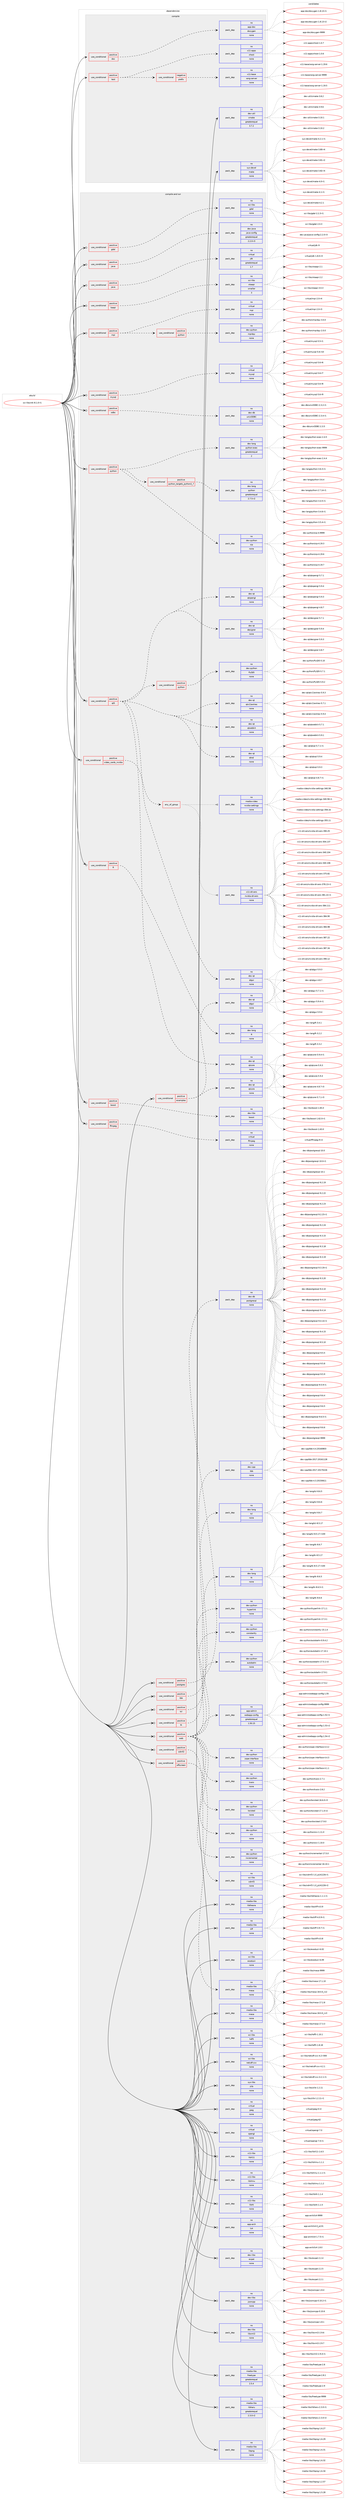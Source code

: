 digraph prolog {

# *************
# Graph options
# *************

newrank=true;
concentrate=true;
compound=true;
graph [rankdir=LR,fontname=Helvetica,fontsize=10,ranksep=1.5];#, ranksep=2.5, nodesep=0.2];
edge  [arrowhead=vee];
node  [fontname=Helvetica,fontsize=10];

# **********
# The ebuild
# **********

subgraph cluster_leftcol {
color=gray;
rank=same;
label=<<i>ebuild</i>>;
id [label="sci-libs/vtk-8.1.0-r1", color=red, width=4, href="../sci-libs/vtk-8.1.0-r1.svg"];
}

# ****************
# The dependencies
# ****************

subgraph cluster_midcol {
color=gray;
label=<<i>dependencies</i>>;
subgraph cluster_compile {
fillcolor="#eeeeee";
style=filled;
label=<<i>compile</i>>;
subgraph cond203 {
dependency705 [label=<<TABLE BORDER="0" CELLBORDER="1" CELLSPACING="0" CELLPADDING="4"><TR><TD ROWSPAN="3" CELLPADDING="10">use_conditional</TD></TR><TR><TD>positive</TD></TR><TR><TD>doc</TD></TR></TABLE>>, shape=none, color=red];
subgraph pack486 {
dependency706 [label=<<TABLE BORDER="0" CELLBORDER="1" CELLSPACING="0" CELLPADDING="4" WIDTH="220"><TR><TD ROWSPAN="6" CELLPADDING="30">pack_dep</TD></TR><TR><TD WIDTH="110">no</TD></TR><TR><TD>app-doc</TD></TR><TR><TD>doxygen</TD></TR><TR><TD>none</TD></TR><TR><TD></TD></TR></TABLE>>, shape=none, color=blue];
}
dependency705:e -> dependency706:w [weight=20,style="dashed",arrowhead="vee"];
}
id:e -> dependency705:w [weight=20,style="solid",arrowhead="vee"];
subgraph cond204 {
dependency707 [label=<<TABLE BORDER="0" CELLBORDER="1" CELLSPACING="0" CELLPADDING="4"><TR><TD ROWSPAN="3" CELLPADDING="10">use_conditional</TD></TR><TR><TD>positive</TD></TR><TR><TD>test</TD></TR></TABLE>>, shape=none, color=red];
subgraph cond205 {
dependency708 [label=<<TABLE BORDER="0" CELLBORDER="1" CELLSPACING="0" CELLPADDING="4"><TR><TD ROWSPAN="3" CELLPADDING="10">use_conditional</TD></TR><TR><TD>negative</TD></TR><TR><TD>prefix</TD></TR></TABLE>>, shape=none, color=red];
subgraph pack487 {
dependency709 [label=<<TABLE BORDER="0" CELLBORDER="1" CELLSPACING="0" CELLPADDING="4" WIDTH="220"><TR><TD ROWSPAN="6" CELLPADDING="30">pack_dep</TD></TR><TR><TD WIDTH="110">no</TD></TR><TR><TD>x11-base</TD></TR><TR><TD>xorg-server</TD></TR><TR><TD>none</TD></TR><TR><TD></TD></TR></TABLE>>, shape=none, color=blue];
}
dependency708:e -> dependency709:w [weight=20,style="dashed",arrowhead="vee"];
}
dependency707:e -> dependency708:w [weight=20,style="dashed",arrowhead="vee"];
subgraph pack488 {
dependency710 [label=<<TABLE BORDER="0" CELLBORDER="1" CELLSPACING="0" CELLPADDING="4" WIDTH="220"><TR><TD ROWSPAN="6" CELLPADDING="30">pack_dep</TD></TR><TR><TD WIDTH="110">no</TD></TR><TR><TD>x11-apps</TD></TR><TR><TD>xhost</TD></TR><TR><TD>none</TD></TR><TR><TD></TD></TR></TABLE>>, shape=none, color=blue];
}
dependency707:e -> dependency710:w [weight=20,style="dashed",arrowhead="vee"];
}
id:e -> dependency707:w [weight=20,style="solid",arrowhead="vee"];
subgraph pack489 {
dependency711 [label=<<TABLE BORDER="0" CELLBORDER="1" CELLSPACING="0" CELLPADDING="4" WIDTH="220"><TR><TD ROWSPAN="6" CELLPADDING="30">pack_dep</TD></TR><TR><TD WIDTH="110">no</TD></TR><TR><TD>dev-util</TD></TR><TR><TD>cmake</TD></TR><TR><TD>greaterequal</TD></TR><TR><TD>3.7.2</TD></TR></TABLE>>, shape=none, color=blue];
}
id:e -> dependency711:w [weight=20,style="solid",arrowhead="vee"];
subgraph pack490 {
dependency712 [label=<<TABLE BORDER="0" CELLBORDER="1" CELLSPACING="0" CELLPADDING="4" WIDTH="220"><TR><TD ROWSPAN="6" CELLPADDING="30">pack_dep</TD></TR><TR><TD WIDTH="110">no</TD></TR><TR><TD>sys-devel</TD></TR><TR><TD>make</TD></TR><TR><TD>none</TD></TR><TR><TD></TD></TR></TABLE>>, shape=none, color=blue];
}
id:e -> dependency712:w [weight=20,style="solid",arrowhead="vee"];
}
subgraph cluster_compileandrun {
fillcolor="#eeeeee";
style=filled;
label=<<i>compile and run</i>>;
subgraph cond206 {
dependency713 [label=<<TABLE BORDER="0" CELLBORDER="1" CELLSPACING="0" CELLPADDING="4"><TR><TD ROWSPAN="3" CELLPADDING="10">use_conditional</TD></TR><TR><TD>positive</TD></TR><TR><TD>R</TD></TR></TABLE>>, shape=none, color=red];
subgraph pack491 {
dependency714 [label=<<TABLE BORDER="0" CELLBORDER="1" CELLSPACING="0" CELLPADDING="4" WIDTH="220"><TR><TD ROWSPAN="6" CELLPADDING="30">pack_dep</TD></TR><TR><TD WIDTH="110">no</TD></TR><TR><TD>dev-lang</TD></TR><TR><TD>R</TD></TR><TR><TD>none</TD></TR><TR><TD></TD></TR></TABLE>>, shape=none, color=blue];
}
dependency713:e -> dependency714:w [weight=20,style="dashed",arrowhead="vee"];
}
id:e -> dependency713:w [weight=20,style="solid",arrowhead="odotvee"];
subgraph cond207 {
dependency715 [label=<<TABLE BORDER="0" CELLBORDER="1" CELLSPACING="0" CELLPADDING="4"><TR><TD ROWSPAN="3" CELLPADDING="10">use_conditional</TD></TR><TR><TD>positive</TD></TR><TR><TD>boost</TD></TR></TABLE>>, shape=none, color=red];
subgraph pack492 {
dependency716 [label=<<TABLE BORDER="0" CELLBORDER="1" CELLSPACING="0" CELLPADDING="4" WIDTH="220"><TR><TD ROWSPAN="6" CELLPADDING="30">pack_dep</TD></TR><TR><TD WIDTH="110">no</TD></TR><TR><TD>dev-libs</TD></TR><TR><TD>boost</TD></TR><TR><TD>none</TD></TR><TR><TD></TD></TR></TABLE>>, shape=none, color=blue];
}
dependency715:e -> dependency716:w [weight=20,style="dashed",arrowhead="vee"];
}
id:e -> dependency715:w [weight=20,style="solid",arrowhead="odotvee"];
subgraph cond208 {
dependency717 [label=<<TABLE BORDER="0" CELLBORDER="1" CELLSPACING="0" CELLPADDING="4"><TR><TD ROWSPAN="3" CELLPADDING="10">use_conditional</TD></TR><TR><TD>positive</TD></TR><TR><TD>examples</TD></TR></TABLE>>, shape=none, color=red];
subgraph pack493 {
dependency718 [label=<<TABLE BORDER="0" CELLBORDER="1" CELLSPACING="0" CELLPADDING="4" WIDTH="220"><TR><TD ROWSPAN="6" CELLPADDING="30">pack_dep</TD></TR><TR><TD WIDTH="110">no</TD></TR><TR><TD>dev-qt</TD></TR><TR><TD>qtcore</TD></TR><TR><TD>none</TD></TR><TR><TD></TD></TR></TABLE>>, shape=none, color=blue];
}
dependency717:e -> dependency718:w [weight=20,style="dashed",arrowhead="vee"];
subgraph pack494 {
dependency719 [label=<<TABLE BORDER="0" CELLBORDER="1" CELLSPACING="0" CELLPADDING="4" WIDTH="220"><TR><TD ROWSPAN="6" CELLPADDING="30">pack_dep</TD></TR><TR><TD WIDTH="110">no</TD></TR><TR><TD>dev-qt</TD></TR><TR><TD>qtgui</TD></TR><TR><TD>none</TD></TR><TR><TD></TD></TR></TABLE>>, shape=none, color=blue];
}
dependency717:e -> dependency719:w [weight=20,style="dashed",arrowhead="vee"];
}
id:e -> dependency717:w [weight=20,style="solid",arrowhead="odotvee"];
subgraph cond209 {
dependency720 [label=<<TABLE BORDER="0" CELLBORDER="1" CELLSPACING="0" CELLPADDING="4"><TR><TD ROWSPAN="3" CELLPADDING="10">use_conditional</TD></TR><TR><TD>positive</TD></TR><TR><TD>ffmpeg</TD></TR></TABLE>>, shape=none, color=red];
subgraph pack495 {
dependency721 [label=<<TABLE BORDER="0" CELLBORDER="1" CELLSPACING="0" CELLPADDING="4" WIDTH="220"><TR><TD ROWSPAN="6" CELLPADDING="30">pack_dep</TD></TR><TR><TD WIDTH="110">no</TD></TR><TR><TD>virtual</TD></TR><TR><TD>ffmpeg</TD></TR><TR><TD>none</TD></TR><TR><TD></TD></TR></TABLE>>, shape=none, color=blue];
}
dependency720:e -> dependency721:w [weight=20,style="dashed",arrowhead="vee"];
}
id:e -> dependency720:w [weight=20,style="solid",arrowhead="odotvee"];
subgraph cond210 {
dependency722 [label=<<TABLE BORDER="0" CELLBORDER="1" CELLSPACING="0" CELLPADDING="4"><TR><TD ROWSPAN="3" CELLPADDING="10">use_conditional</TD></TR><TR><TD>positive</TD></TR><TR><TD>gdal</TD></TR></TABLE>>, shape=none, color=red];
subgraph pack496 {
dependency723 [label=<<TABLE BORDER="0" CELLBORDER="1" CELLSPACING="0" CELLPADDING="4" WIDTH="220"><TR><TD ROWSPAN="6" CELLPADDING="30">pack_dep</TD></TR><TR><TD WIDTH="110">no</TD></TR><TR><TD>sci-libs</TD></TR><TR><TD>gdal</TD></TR><TR><TD>none</TD></TR><TR><TD></TD></TR></TABLE>>, shape=none, color=blue];
}
dependency722:e -> dependency723:w [weight=20,style="dashed",arrowhead="vee"];
}
id:e -> dependency722:w [weight=20,style="solid",arrowhead="odotvee"];
subgraph cond211 {
dependency724 [label=<<TABLE BORDER="0" CELLBORDER="1" CELLSPACING="0" CELLPADDING="4"><TR><TD ROWSPAN="3" CELLPADDING="10">use_conditional</TD></TR><TR><TD>positive</TD></TR><TR><TD>java</TD></TR></TABLE>>, shape=none, color=red];
subgraph pack497 {
dependency725 [label=<<TABLE BORDER="0" CELLBORDER="1" CELLSPACING="0" CELLPADDING="4" WIDTH="220"><TR><TD ROWSPAN="6" CELLPADDING="30">pack_dep</TD></TR><TR><TD WIDTH="110">no</TD></TR><TR><TD>dev-java</TD></TR><TR><TD>java-config</TD></TR><TR><TD>greaterequal</TD></TR><TR><TD>2.2.0-r3</TD></TR></TABLE>>, shape=none, color=blue];
}
dependency724:e -> dependency725:w [weight=20,style="dashed",arrowhead="vee"];
}
id:e -> dependency724:w [weight=20,style="solid",arrowhead="odotvee"];
subgraph cond212 {
dependency726 [label=<<TABLE BORDER="0" CELLBORDER="1" CELLSPACING="0" CELLPADDING="4"><TR><TD ROWSPAN="3" CELLPADDING="10">use_conditional</TD></TR><TR><TD>positive</TD></TR><TR><TD>java</TD></TR></TABLE>>, shape=none, color=red];
subgraph pack498 {
dependency727 [label=<<TABLE BORDER="0" CELLBORDER="1" CELLSPACING="0" CELLPADDING="4" WIDTH="220"><TR><TD ROWSPAN="6" CELLPADDING="30">pack_dep</TD></TR><TR><TD WIDTH="110">no</TD></TR><TR><TD>virtual</TD></TR><TR><TD>jdk</TD></TR><TR><TD>greaterequal</TD></TR><TR><TD>1.7</TD></TR></TABLE>>, shape=none, color=blue];
}
dependency726:e -> dependency727:w [weight=20,style="dashed",arrowhead="vee"];
}
id:e -> dependency726:w [weight=20,style="solid",arrowhead="odotvee"];
subgraph cond213 {
dependency728 [label=<<TABLE BORDER="0" CELLBORDER="1" CELLSPACING="0" CELLPADDING="4"><TR><TD ROWSPAN="3" CELLPADDING="10">use_conditional</TD></TR><TR><TD>positive</TD></TR><TR><TD>kaapi</TD></TR></TABLE>>, shape=none, color=red];
subgraph pack499 {
dependency729 [label=<<TABLE BORDER="0" CELLBORDER="1" CELLSPACING="0" CELLPADDING="4" WIDTH="220"><TR><TD ROWSPAN="6" CELLPADDING="30">pack_dep</TD></TR><TR><TD WIDTH="110">no</TD></TR><TR><TD>sci-libs</TD></TR><TR><TD>xkaapi</TD></TR><TR><TD>smaller</TD></TR><TR><TD>3</TD></TR></TABLE>>, shape=none, color=blue];
}
dependency728:e -> dependency729:w [weight=20,style="dashed",arrowhead="vee"];
}
id:e -> dependency728:w [weight=20,style="solid",arrowhead="odotvee"];
subgraph cond214 {
dependency730 [label=<<TABLE BORDER="0" CELLBORDER="1" CELLSPACING="0" CELLPADDING="4"><TR><TD ROWSPAN="3" CELLPADDING="10">use_conditional</TD></TR><TR><TD>positive</TD></TR><TR><TD>mpi</TD></TR></TABLE>>, shape=none, color=red];
subgraph pack500 {
dependency731 [label=<<TABLE BORDER="0" CELLBORDER="1" CELLSPACING="0" CELLPADDING="4" WIDTH="220"><TR><TD ROWSPAN="6" CELLPADDING="30">pack_dep</TD></TR><TR><TD WIDTH="110">no</TD></TR><TR><TD>virtual</TD></TR><TR><TD>mpi</TD></TR><TR><TD>none</TD></TR><TR><TD></TD></TR></TABLE>>, shape=none, color=blue];
}
dependency730:e -> dependency731:w [weight=20,style="dashed",arrowhead="vee"];
subgraph cond215 {
dependency732 [label=<<TABLE BORDER="0" CELLBORDER="1" CELLSPACING="0" CELLPADDING="4"><TR><TD ROWSPAN="3" CELLPADDING="10">use_conditional</TD></TR><TR><TD>positive</TD></TR><TR><TD>python</TD></TR></TABLE>>, shape=none, color=red];
subgraph pack501 {
dependency733 [label=<<TABLE BORDER="0" CELLBORDER="1" CELLSPACING="0" CELLPADDING="4" WIDTH="220"><TR><TD ROWSPAN="6" CELLPADDING="30">pack_dep</TD></TR><TR><TD WIDTH="110">no</TD></TR><TR><TD>dev-python</TD></TR><TR><TD>mpi4py</TD></TR><TR><TD>none</TD></TR><TR><TD></TD></TR></TABLE>>, shape=none, color=blue];
}
dependency732:e -> dependency733:w [weight=20,style="dashed",arrowhead="vee"];
}
dependency730:e -> dependency732:w [weight=20,style="dashed",arrowhead="vee"];
}
id:e -> dependency730:w [weight=20,style="solid",arrowhead="odotvee"];
subgraph cond216 {
dependency734 [label=<<TABLE BORDER="0" CELLBORDER="1" CELLSPACING="0" CELLPADDING="4"><TR><TD ROWSPAN="3" CELLPADDING="10">use_conditional</TD></TR><TR><TD>positive</TD></TR><TR><TD>mysql</TD></TR></TABLE>>, shape=none, color=red];
subgraph pack502 {
dependency735 [label=<<TABLE BORDER="0" CELLBORDER="1" CELLSPACING="0" CELLPADDING="4" WIDTH="220"><TR><TD ROWSPAN="6" CELLPADDING="30">pack_dep</TD></TR><TR><TD WIDTH="110">no</TD></TR><TR><TD>virtual</TD></TR><TR><TD>mysql</TD></TR><TR><TD>none</TD></TR><TR><TD></TD></TR></TABLE>>, shape=none, color=blue];
}
dependency734:e -> dependency735:w [weight=20,style="dashed",arrowhead="vee"];
}
id:e -> dependency734:w [weight=20,style="solid",arrowhead="odotvee"];
subgraph cond217 {
dependency736 [label=<<TABLE BORDER="0" CELLBORDER="1" CELLSPACING="0" CELLPADDING="4"><TR><TD ROWSPAN="3" CELLPADDING="10">use_conditional</TD></TR><TR><TD>positive</TD></TR><TR><TD>odbc</TD></TR></TABLE>>, shape=none, color=red];
subgraph pack503 {
dependency737 [label=<<TABLE BORDER="0" CELLBORDER="1" CELLSPACING="0" CELLPADDING="4" WIDTH="220"><TR><TD ROWSPAN="6" CELLPADDING="30">pack_dep</TD></TR><TR><TD WIDTH="110">no</TD></TR><TR><TD>dev-db</TD></TR><TR><TD>unixODBC</TD></TR><TR><TD>none</TD></TR><TR><TD></TD></TR></TABLE>>, shape=none, color=blue];
}
dependency736:e -> dependency737:w [weight=20,style="dashed",arrowhead="vee"];
}
id:e -> dependency736:w [weight=20,style="solid",arrowhead="odotvee"];
subgraph cond218 {
dependency738 [label=<<TABLE BORDER="0" CELLBORDER="1" CELLSPACING="0" CELLPADDING="4"><TR><TD ROWSPAN="3" CELLPADDING="10">use_conditional</TD></TR><TR><TD>positive</TD></TR><TR><TD>offscreen</TD></TR></TABLE>>, shape=none, color=red];
subgraph pack504 {
dependency739 [label=<<TABLE BORDER="0" CELLBORDER="1" CELLSPACING="0" CELLPADDING="4" WIDTH="220"><TR><TD ROWSPAN="6" CELLPADDING="30">pack_dep</TD></TR><TR><TD WIDTH="110">no</TD></TR><TR><TD>media-libs</TD></TR><TR><TD>mesa</TD></TR><TR><TD>none</TD></TR><TR><TD></TD></TR></TABLE>>, shape=none, color=blue];
}
dependency738:e -> dependency739:w [weight=20,style="dashed",arrowhead="vee"];
}
id:e -> dependency738:w [weight=20,style="solid",arrowhead="odotvee"];
subgraph cond219 {
dependency740 [label=<<TABLE BORDER="0" CELLBORDER="1" CELLSPACING="0" CELLPADDING="4"><TR><TD ROWSPAN="3" CELLPADDING="10">use_conditional</TD></TR><TR><TD>positive</TD></TR><TR><TD>postgres</TD></TR></TABLE>>, shape=none, color=red];
subgraph pack505 {
dependency741 [label=<<TABLE BORDER="0" CELLBORDER="1" CELLSPACING="0" CELLPADDING="4" WIDTH="220"><TR><TD ROWSPAN="6" CELLPADDING="30">pack_dep</TD></TR><TR><TD WIDTH="110">no</TD></TR><TR><TD>dev-db</TD></TR><TR><TD>postgresql</TD></TR><TR><TD>none</TD></TR><TR><TD></TD></TR></TABLE>>, shape=none, color=blue];
}
dependency740:e -> dependency741:w [weight=20,style="dashed",arrowhead="vee"];
}
id:e -> dependency740:w [weight=20,style="solid",arrowhead="odotvee"];
subgraph cond220 {
dependency742 [label=<<TABLE BORDER="0" CELLBORDER="1" CELLSPACING="0" CELLPADDING="4"><TR><TD ROWSPAN="3" CELLPADDING="10">use_conditional</TD></TR><TR><TD>positive</TD></TR><TR><TD>python</TD></TR></TABLE>>, shape=none, color=red];
subgraph cond221 {
dependency743 [label=<<TABLE BORDER="0" CELLBORDER="1" CELLSPACING="0" CELLPADDING="4"><TR><TD ROWSPAN="3" CELLPADDING="10">use_conditional</TD></TR><TR><TD>positive</TD></TR><TR><TD>python_targets_python2_7</TD></TR></TABLE>>, shape=none, color=red];
subgraph pack506 {
dependency744 [label=<<TABLE BORDER="0" CELLBORDER="1" CELLSPACING="0" CELLPADDING="4" WIDTH="220"><TR><TD ROWSPAN="6" CELLPADDING="30">pack_dep</TD></TR><TR><TD WIDTH="110">no</TD></TR><TR><TD>dev-lang</TD></TR><TR><TD>python</TD></TR><TR><TD>greaterequal</TD></TR><TR><TD>2.7.5-r2</TD></TR></TABLE>>, shape=none, color=blue];
}
dependency743:e -> dependency744:w [weight=20,style="dashed",arrowhead="vee"];
}
dependency742:e -> dependency743:w [weight=20,style="dashed",arrowhead="vee"];
subgraph pack507 {
dependency745 [label=<<TABLE BORDER="0" CELLBORDER="1" CELLSPACING="0" CELLPADDING="4" WIDTH="220"><TR><TD ROWSPAN="6" CELLPADDING="30">pack_dep</TD></TR><TR><TD WIDTH="110">no</TD></TR><TR><TD>dev-lang</TD></TR><TR><TD>python-exec</TD></TR><TR><TD>greaterequal</TD></TR><TR><TD>2</TD></TR></TABLE>>, shape=none, color=blue];
}
dependency742:e -> dependency745:w [weight=20,style="dashed",arrowhead="vee"];
subgraph pack508 {
dependency746 [label=<<TABLE BORDER="0" CELLBORDER="1" CELLSPACING="0" CELLPADDING="4" WIDTH="220"><TR><TD ROWSPAN="6" CELLPADDING="30">pack_dep</TD></TR><TR><TD WIDTH="110">no</TD></TR><TR><TD>dev-python</TD></TR><TR><TD>sip</TD></TR><TR><TD>none</TD></TR><TR><TD></TD></TR></TABLE>>, shape=none, color=blue];
}
dependency742:e -> dependency746:w [weight=20,style="dashed",arrowhead="vee"];
}
id:e -> dependency742:w [weight=20,style="solid",arrowhead="odotvee"];
subgraph cond222 {
dependency747 [label=<<TABLE BORDER="0" CELLBORDER="1" CELLSPACING="0" CELLPADDING="4"><TR><TD ROWSPAN="3" CELLPADDING="10">use_conditional</TD></TR><TR><TD>positive</TD></TR><TR><TD>qt5</TD></TR></TABLE>>, shape=none, color=red];
subgraph pack509 {
dependency748 [label=<<TABLE BORDER="0" CELLBORDER="1" CELLSPACING="0" CELLPADDING="4" WIDTH="220"><TR><TD ROWSPAN="6" CELLPADDING="30">pack_dep</TD></TR><TR><TD WIDTH="110">no</TD></TR><TR><TD>dev-qt</TD></TR><TR><TD>designer</TD></TR><TR><TD>none</TD></TR><TR><TD></TD></TR></TABLE>>, shape=none, color=blue];
}
dependency747:e -> dependency748:w [weight=20,style="dashed",arrowhead="vee"];
subgraph pack510 {
dependency749 [label=<<TABLE BORDER="0" CELLBORDER="1" CELLSPACING="0" CELLPADDING="4" WIDTH="220"><TR><TD ROWSPAN="6" CELLPADDING="30">pack_dep</TD></TR><TR><TD WIDTH="110">no</TD></TR><TR><TD>dev-qt</TD></TR><TR><TD>qtcore</TD></TR><TR><TD>none</TD></TR><TR><TD></TD></TR></TABLE>>, shape=none, color=blue];
}
dependency747:e -> dependency749:w [weight=20,style="dashed",arrowhead="vee"];
subgraph pack511 {
dependency750 [label=<<TABLE BORDER="0" CELLBORDER="1" CELLSPACING="0" CELLPADDING="4" WIDTH="220"><TR><TD ROWSPAN="6" CELLPADDING="30">pack_dep</TD></TR><TR><TD WIDTH="110">no</TD></TR><TR><TD>dev-qt</TD></TR><TR><TD>qtgui</TD></TR><TR><TD>none</TD></TR><TR><TD></TD></TR></TABLE>>, shape=none, color=blue];
}
dependency747:e -> dependency750:w [weight=20,style="dashed",arrowhead="vee"];
subgraph pack512 {
dependency751 [label=<<TABLE BORDER="0" CELLBORDER="1" CELLSPACING="0" CELLPADDING="4" WIDTH="220"><TR><TD ROWSPAN="6" CELLPADDING="30">pack_dep</TD></TR><TR><TD WIDTH="110">no</TD></TR><TR><TD>dev-qt</TD></TR><TR><TD>qtopengl</TD></TR><TR><TD>none</TD></TR><TR><TD></TD></TR></TABLE>>, shape=none, color=blue];
}
dependency747:e -> dependency751:w [weight=20,style="dashed",arrowhead="vee"];
subgraph pack513 {
dependency752 [label=<<TABLE BORDER="0" CELLBORDER="1" CELLSPACING="0" CELLPADDING="4" WIDTH="220"><TR><TD ROWSPAN="6" CELLPADDING="30">pack_dep</TD></TR><TR><TD WIDTH="110">no</TD></TR><TR><TD>dev-qt</TD></TR><TR><TD>qtsql</TD></TR><TR><TD>none</TD></TR><TR><TD></TD></TR></TABLE>>, shape=none, color=blue];
}
dependency747:e -> dependency752:w [weight=20,style="dashed",arrowhead="vee"];
subgraph pack514 {
dependency753 [label=<<TABLE BORDER="0" CELLBORDER="1" CELLSPACING="0" CELLPADDING="4" WIDTH="220"><TR><TD ROWSPAN="6" CELLPADDING="30">pack_dep</TD></TR><TR><TD WIDTH="110">no</TD></TR><TR><TD>dev-qt</TD></TR><TR><TD>qtwebkit</TD></TR><TR><TD>none</TD></TR><TR><TD></TD></TR></TABLE>>, shape=none, color=blue];
}
dependency747:e -> dependency753:w [weight=20,style="dashed",arrowhead="vee"];
subgraph pack515 {
dependency754 [label=<<TABLE BORDER="0" CELLBORDER="1" CELLSPACING="0" CELLPADDING="4" WIDTH="220"><TR><TD ROWSPAN="6" CELLPADDING="30">pack_dep</TD></TR><TR><TD WIDTH="110">no</TD></TR><TR><TD>dev-qt</TD></TR><TR><TD>qtx11extras</TD></TR><TR><TD>none</TD></TR><TR><TD></TD></TR></TABLE>>, shape=none, color=blue];
}
dependency747:e -> dependency754:w [weight=20,style="dashed",arrowhead="vee"];
subgraph cond223 {
dependency755 [label=<<TABLE BORDER="0" CELLBORDER="1" CELLSPACING="0" CELLPADDING="4"><TR><TD ROWSPAN="3" CELLPADDING="10">use_conditional</TD></TR><TR><TD>positive</TD></TR><TR><TD>python</TD></TR></TABLE>>, shape=none, color=red];
subgraph pack516 {
dependency756 [label=<<TABLE BORDER="0" CELLBORDER="1" CELLSPACING="0" CELLPADDING="4" WIDTH="220"><TR><TD ROWSPAN="6" CELLPADDING="30">pack_dep</TD></TR><TR><TD WIDTH="110">no</TD></TR><TR><TD>dev-python</TD></TR><TR><TD>PyQt5</TD></TR><TR><TD>none</TD></TR><TR><TD></TD></TR></TABLE>>, shape=none, color=blue];
}
dependency755:e -> dependency756:w [weight=20,style="dashed",arrowhead="vee"];
}
dependency747:e -> dependency755:w [weight=20,style="dashed",arrowhead="vee"];
}
id:e -> dependency747:w [weight=20,style="solid",arrowhead="odotvee"];
subgraph cond224 {
dependency757 [label=<<TABLE BORDER="0" CELLBORDER="1" CELLSPACING="0" CELLPADDING="4"><TR><TD ROWSPAN="3" CELLPADDING="10">use_conditional</TD></TR><TR><TD>positive</TD></TR><TR><TD>tbb</TD></TR></TABLE>>, shape=none, color=red];
subgraph pack517 {
dependency758 [label=<<TABLE BORDER="0" CELLBORDER="1" CELLSPACING="0" CELLPADDING="4" WIDTH="220"><TR><TD ROWSPAN="6" CELLPADDING="30">pack_dep</TD></TR><TR><TD WIDTH="110">no</TD></TR><TR><TD>dev-cpp</TD></TR><TR><TD>tbb</TD></TR><TR><TD>none</TD></TR><TR><TD></TD></TR></TABLE>>, shape=none, color=blue];
}
dependency757:e -> dependency758:w [weight=20,style="dashed",arrowhead="vee"];
}
id:e -> dependency757:w [weight=20,style="solid",arrowhead="odotvee"];
subgraph cond225 {
dependency759 [label=<<TABLE BORDER="0" CELLBORDER="1" CELLSPACING="0" CELLPADDING="4"><TR><TD ROWSPAN="3" CELLPADDING="10">use_conditional</TD></TR><TR><TD>positive</TD></TR><TR><TD>tcl</TD></TR></TABLE>>, shape=none, color=red];
subgraph pack518 {
dependency760 [label=<<TABLE BORDER="0" CELLBORDER="1" CELLSPACING="0" CELLPADDING="4" WIDTH="220"><TR><TD ROWSPAN="6" CELLPADDING="30">pack_dep</TD></TR><TR><TD WIDTH="110">no</TD></TR><TR><TD>dev-lang</TD></TR><TR><TD>tcl</TD></TR><TR><TD>none</TD></TR><TR><TD></TD></TR></TABLE>>, shape=none, color=blue];
}
dependency759:e -> dependency760:w [weight=20,style="dashed",arrowhead="vee"];
}
id:e -> dependency759:w [weight=20,style="solid",arrowhead="odotvee"];
subgraph cond226 {
dependency761 [label=<<TABLE BORDER="0" CELLBORDER="1" CELLSPACING="0" CELLPADDING="4"><TR><TD ROWSPAN="3" CELLPADDING="10">use_conditional</TD></TR><TR><TD>positive</TD></TR><TR><TD>tk</TD></TR></TABLE>>, shape=none, color=red];
subgraph pack519 {
dependency762 [label=<<TABLE BORDER="0" CELLBORDER="1" CELLSPACING="0" CELLPADDING="4" WIDTH="220"><TR><TD ROWSPAN="6" CELLPADDING="30">pack_dep</TD></TR><TR><TD WIDTH="110">no</TD></TR><TR><TD>dev-lang</TD></TR><TR><TD>tk</TD></TR><TR><TD>none</TD></TR><TR><TD></TD></TR></TABLE>>, shape=none, color=blue];
}
dependency761:e -> dependency762:w [weight=20,style="dashed",arrowhead="vee"];
}
id:e -> dependency761:w [weight=20,style="solid",arrowhead="odotvee"];
subgraph cond227 {
dependency763 [label=<<TABLE BORDER="0" CELLBORDER="1" CELLSPACING="0" CELLPADDING="4"><TR><TD ROWSPAN="3" CELLPADDING="10">use_conditional</TD></TR><TR><TD>positive</TD></TR><TR><TD>video_cards_nvidia</TD></TR></TABLE>>, shape=none, color=red];
subgraph any18 {
dependency764 [label=<<TABLE BORDER="0" CELLBORDER="1" CELLSPACING="0" CELLPADDING="4"><TR><TD CELLPADDING="10">any_of_group</TD></TR></TABLE>>, shape=none, color=red];subgraph pack520 {
dependency765 [label=<<TABLE BORDER="0" CELLBORDER="1" CELLSPACING="0" CELLPADDING="4" WIDTH="220"><TR><TD ROWSPAN="6" CELLPADDING="30">pack_dep</TD></TR><TR><TD WIDTH="110">no</TD></TR><TR><TD>x11-drivers</TD></TR><TR><TD>nvidia-drivers</TD></TR><TR><TD>none</TD></TR><TR><TD></TD></TR></TABLE>>, shape=none, color=blue];
}
dependency764:e -> dependency765:w [weight=20,style="dotted",arrowhead="oinv"];
subgraph pack521 {
dependency766 [label=<<TABLE BORDER="0" CELLBORDER="1" CELLSPACING="0" CELLPADDING="4" WIDTH="220"><TR><TD ROWSPAN="6" CELLPADDING="30">pack_dep</TD></TR><TR><TD WIDTH="110">no</TD></TR><TR><TD>media-video</TD></TR><TR><TD>nvidia-settings</TD></TR><TR><TD>none</TD></TR><TR><TD></TD></TR></TABLE>>, shape=none, color=blue];
}
dependency764:e -> dependency766:w [weight=20,style="dotted",arrowhead="oinv"];
}
dependency763:e -> dependency764:w [weight=20,style="dashed",arrowhead="vee"];
}
id:e -> dependency763:w [weight=20,style="solid",arrowhead="odotvee"];
subgraph cond228 {
dependency767 [label=<<TABLE BORDER="0" CELLBORDER="1" CELLSPACING="0" CELLPADDING="4"><TR><TD ROWSPAN="3" CELLPADDING="10">use_conditional</TD></TR><TR><TD>positive</TD></TR><TR><TD>web</TD></TR></TABLE>>, shape=none, color=red];
subgraph pack522 {
dependency768 [label=<<TABLE BORDER="0" CELLBORDER="1" CELLSPACING="0" CELLPADDING="4" WIDTH="220"><TR><TD ROWSPAN="6" CELLPADDING="30">pack_dep</TD></TR><TR><TD WIDTH="110">no</TD></TR><TR><TD>app-admin</TD></TR><TR><TD>webapp-config</TD></TR><TR><TD>greaterequal</TD></TR><TR><TD>1.50.15</TD></TR></TABLE>>, shape=none, color=blue];
}
dependency767:e -> dependency768:w [weight=20,style="dashed",arrowhead="vee"];
subgraph pack523 {
dependency769 [label=<<TABLE BORDER="0" CELLBORDER="1" CELLSPACING="0" CELLPADDING="4" WIDTH="220"><TR><TD ROWSPAN="6" CELLPADDING="30">pack_dep</TD></TR><TR><TD WIDTH="110">no</TD></TR><TR><TD>dev-python</TD></TR><TR><TD>autobahn</TD></TR><TR><TD>none</TD></TR><TR><TD></TD></TR></TABLE>>, shape=none, color=blue];
}
dependency767:e -> dependency769:w [weight=20,style="dashed",arrowhead="vee"];
subgraph pack524 {
dependency770 [label=<<TABLE BORDER="0" CELLBORDER="1" CELLSPACING="0" CELLPADDING="4" WIDTH="220"><TR><TD ROWSPAN="6" CELLPADDING="30">pack_dep</TD></TR><TR><TD WIDTH="110">no</TD></TR><TR><TD>dev-python</TD></TR><TR><TD>constantly</TD></TR><TR><TD>none</TD></TR><TR><TD></TD></TR></TABLE>>, shape=none, color=blue];
}
dependency767:e -> dependency770:w [weight=20,style="dashed",arrowhead="vee"];
subgraph pack525 {
dependency771 [label=<<TABLE BORDER="0" CELLBORDER="1" CELLSPACING="0" CELLPADDING="4" WIDTH="220"><TR><TD ROWSPAN="6" CELLPADDING="30">pack_dep</TD></TR><TR><TD WIDTH="110">no</TD></TR><TR><TD>dev-python</TD></TR><TR><TD>hyperlink</TD></TR><TR><TD>none</TD></TR><TR><TD></TD></TR></TABLE>>, shape=none, color=blue];
}
dependency767:e -> dependency771:w [weight=20,style="dashed",arrowhead="vee"];
subgraph pack526 {
dependency772 [label=<<TABLE BORDER="0" CELLBORDER="1" CELLSPACING="0" CELLPADDING="4" WIDTH="220"><TR><TD ROWSPAN="6" CELLPADDING="30">pack_dep</TD></TR><TR><TD WIDTH="110">no</TD></TR><TR><TD>dev-python</TD></TR><TR><TD>incremental</TD></TR><TR><TD>none</TD></TR><TR><TD></TD></TR></TABLE>>, shape=none, color=blue];
}
dependency767:e -> dependency772:w [weight=20,style="dashed",arrowhead="vee"];
subgraph pack527 {
dependency773 [label=<<TABLE BORDER="0" CELLBORDER="1" CELLSPACING="0" CELLPADDING="4" WIDTH="220"><TR><TD ROWSPAN="6" CELLPADDING="30">pack_dep</TD></TR><TR><TD WIDTH="110">no</TD></TR><TR><TD>dev-python</TD></TR><TR><TD>six</TD></TR><TR><TD>none</TD></TR><TR><TD></TD></TR></TABLE>>, shape=none, color=blue];
}
dependency767:e -> dependency773:w [weight=20,style="dashed",arrowhead="vee"];
subgraph pack528 {
dependency774 [label=<<TABLE BORDER="0" CELLBORDER="1" CELLSPACING="0" CELLPADDING="4" WIDTH="220"><TR><TD ROWSPAN="6" CELLPADDING="30">pack_dep</TD></TR><TR><TD WIDTH="110">no</TD></TR><TR><TD>dev-python</TD></TR><TR><TD>twisted</TD></TR><TR><TD>none</TD></TR><TR><TD></TD></TR></TABLE>>, shape=none, color=blue];
}
dependency767:e -> dependency774:w [weight=20,style="dashed",arrowhead="vee"];
subgraph pack529 {
dependency775 [label=<<TABLE BORDER="0" CELLBORDER="1" CELLSPACING="0" CELLPADDING="4" WIDTH="220"><TR><TD ROWSPAN="6" CELLPADDING="30">pack_dep</TD></TR><TR><TD WIDTH="110">no</TD></TR><TR><TD>dev-python</TD></TR><TR><TD>txaio</TD></TR><TR><TD>none</TD></TR><TR><TD></TD></TR></TABLE>>, shape=none, color=blue];
}
dependency767:e -> dependency775:w [weight=20,style="dashed",arrowhead="vee"];
subgraph pack530 {
dependency776 [label=<<TABLE BORDER="0" CELLBORDER="1" CELLSPACING="0" CELLPADDING="4" WIDTH="220"><TR><TD ROWSPAN="6" CELLPADDING="30">pack_dep</TD></TR><TR><TD WIDTH="110">no</TD></TR><TR><TD>dev-python</TD></TR><TR><TD>zope-interface</TD></TR><TR><TD>none</TD></TR><TR><TD></TD></TR></TABLE>>, shape=none, color=blue];
}
dependency767:e -> dependency776:w [weight=20,style="dashed",arrowhead="vee"];
}
id:e -> dependency767:w [weight=20,style="solid",arrowhead="odotvee"];
subgraph cond229 {
dependency777 [label=<<TABLE BORDER="0" CELLBORDER="1" CELLSPACING="0" CELLPADDING="4"><TR><TD ROWSPAN="3" CELLPADDING="10">use_conditional</TD></TR><TR><TD>positive</TD></TR><TR><TD>xdmf2</TD></TR></TABLE>>, shape=none, color=red];
subgraph pack531 {
dependency778 [label=<<TABLE BORDER="0" CELLBORDER="1" CELLSPACING="0" CELLPADDING="4" WIDTH="220"><TR><TD ROWSPAN="6" CELLPADDING="30">pack_dep</TD></TR><TR><TD WIDTH="110">no</TD></TR><TR><TD>sci-libs</TD></TR><TR><TD>xdmf2</TD></TR><TR><TD>none</TD></TR><TR><TD></TD></TR></TABLE>>, shape=none, color=blue];
}
dependency777:e -> dependency778:w [weight=20,style="dashed",arrowhead="vee"];
}
id:e -> dependency777:w [weight=20,style="solid",arrowhead="odotvee"];
subgraph pack532 {
dependency779 [label=<<TABLE BORDER="0" CELLBORDER="1" CELLSPACING="0" CELLPADDING="4" WIDTH="220"><TR><TD ROWSPAN="6" CELLPADDING="30">pack_dep</TD></TR><TR><TD WIDTH="110">no</TD></TR><TR><TD>app-arch</TD></TR><TR><TD>lz4</TD></TR><TR><TD>none</TD></TR><TR><TD></TD></TR></TABLE>>, shape=none, color=blue];
}
id:e -> dependency779:w [weight=20,style="solid",arrowhead="odotvee"];
subgraph pack533 {
dependency780 [label=<<TABLE BORDER="0" CELLBORDER="1" CELLSPACING="0" CELLPADDING="4" WIDTH="220"><TR><TD ROWSPAN="6" CELLPADDING="30">pack_dep</TD></TR><TR><TD WIDTH="110">no</TD></TR><TR><TD>dev-libs</TD></TR><TR><TD>expat</TD></TR><TR><TD>none</TD></TR><TR><TD></TD></TR></TABLE>>, shape=none, color=blue];
}
id:e -> dependency780:w [weight=20,style="solid",arrowhead="odotvee"];
subgraph pack534 {
dependency781 [label=<<TABLE BORDER="0" CELLBORDER="1" CELLSPACING="0" CELLPADDING="4" WIDTH="220"><TR><TD ROWSPAN="6" CELLPADDING="30">pack_dep</TD></TR><TR><TD WIDTH="110">no</TD></TR><TR><TD>dev-libs</TD></TR><TR><TD>jsoncpp</TD></TR><TR><TD>none</TD></TR><TR><TD></TD></TR></TABLE>>, shape=none, color=blue];
}
id:e -> dependency781:w [weight=20,style="solid",arrowhead="odotvee"];
subgraph pack535 {
dependency782 [label=<<TABLE BORDER="0" CELLBORDER="1" CELLSPACING="0" CELLPADDING="4" WIDTH="220"><TR><TD ROWSPAN="6" CELLPADDING="30">pack_dep</TD></TR><TR><TD WIDTH="110">no</TD></TR><TR><TD>dev-libs</TD></TR><TR><TD>libxml2</TD></TR><TR><TD>none</TD></TR><TR><TD></TD></TR></TABLE>>, shape=none, color=blue];
}
id:e -> dependency782:w [weight=20,style="solid",arrowhead="odotvee"];
subgraph pack536 {
dependency783 [label=<<TABLE BORDER="0" CELLBORDER="1" CELLSPACING="0" CELLPADDING="4" WIDTH="220"><TR><TD ROWSPAN="6" CELLPADDING="30">pack_dep</TD></TR><TR><TD WIDTH="110">no</TD></TR><TR><TD>media-libs</TD></TR><TR><TD>freetype</TD></TR><TR><TD>greaterequal</TD></TR><TR><TD>2.5.4</TD></TR></TABLE>>, shape=none, color=blue];
}
id:e -> dependency783:w [weight=20,style="solid",arrowhead="odotvee"];
subgraph pack537 {
dependency784 [label=<<TABLE BORDER="0" CELLBORDER="1" CELLSPACING="0" CELLPADDING="4" WIDTH="220"><TR><TD ROWSPAN="6" CELLPADDING="30">pack_dep</TD></TR><TR><TD WIDTH="110">no</TD></TR><TR><TD>media-libs</TD></TR><TR><TD>libharu</TD></TR><TR><TD>greaterequal</TD></TR><TR><TD>2.3.0-r2</TD></TR></TABLE>>, shape=none, color=blue];
}
id:e -> dependency784:w [weight=20,style="solid",arrowhead="odotvee"];
subgraph pack538 {
dependency785 [label=<<TABLE BORDER="0" CELLBORDER="1" CELLSPACING="0" CELLPADDING="4" WIDTH="220"><TR><TD ROWSPAN="6" CELLPADDING="30">pack_dep</TD></TR><TR><TD WIDTH="110">no</TD></TR><TR><TD>media-libs</TD></TR><TR><TD>libpng</TD></TR><TR><TD>none</TD></TR><TR><TD></TD></TR></TABLE>>, shape=none, color=blue];
}
id:e -> dependency785:w [weight=20,style="solid",arrowhead="odotvee"];
subgraph pack539 {
dependency786 [label=<<TABLE BORDER="0" CELLBORDER="1" CELLSPACING="0" CELLPADDING="4" WIDTH="220"><TR><TD ROWSPAN="6" CELLPADDING="30">pack_dep</TD></TR><TR><TD WIDTH="110">no</TD></TR><TR><TD>media-libs</TD></TR><TR><TD>libtheora</TD></TR><TR><TD>none</TD></TR><TR><TD></TD></TR></TABLE>>, shape=none, color=blue];
}
id:e -> dependency786:w [weight=20,style="solid",arrowhead="odotvee"];
subgraph pack540 {
dependency787 [label=<<TABLE BORDER="0" CELLBORDER="1" CELLSPACING="0" CELLPADDING="4" WIDTH="220"><TR><TD ROWSPAN="6" CELLPADDING="30">pack_dep</TD></TR><TR><TD WIDTH="110">no</TD></TR><TR><TD>media-libs</TD></TR><TR><TD>mesa</TD></TR><TR><TD>none</TD></TR><TR><TD></TD></TR></TABLE>>, shape=none, color=blue];
}
id:e -> dependency787:w [weight=20,style="solid",arrowhead="odotvee"];
subgraph pack541 {
dependency788 [label=<<TABLE BORDER="0" CELLBORDER="1" CELLSPACING="0" CELLPADDING="4" WIDTH="220"><TR><TD ROWSPAN="6" CELLPADDING="30">pack_dep</TD></TR><TR><TD WIDTH="110">no</TD></TR><TR><TD>media-libs</TD></TR><TR><TD>tiff</TD></TR><TR><TD>none</TD></TR><TR><TD></TD></TR></TABLE>>, shape=none, color=blue];
}
id:e -> dependency788:w [weight=20,style="solid",arrowhead="odotvee"];
subgraph pack542 {
dependency789 [label=<<TABLE BORDER="0" CELLBORDER="1" CELLSPACING="0" CELLPADDING="4" WIDTH="220"><TR><TD ROWSPAN="6" CELLPADDING="30">pack_dep</TD></TR><TR><TD WIDTH="110">no</TD></TR><TR><TD>sci-libs</TD></TR><TR><TD>exodusii</TD></TR><TR><TD>none</TD></TR><TR><TD></TD></TR></TABLE>>, shape=none, color=blue];
}
id:e -> dependency789:w [weight=20,style="solid",arrowhead="odotvee"];
subgraph pack543 {
dependency790 [label=<<TABLE BORDER="0" CELLBORDER="1" CELLSPACING="0" CELLPADDING="4" WIDTH="220"><TR><TD ROWSPAN="6" CELLPADDING="30">pack_dep</TD></TR><TR><TD WIDTH="110">no</TD></TR><TR><TD>sci-libs</TD></TR><TR><TD>hdf5</TD></TR><TR><TD>none</TD></TR><TR><TD></TD></TR></TABLE>>, shape=none, color=blue];
}
id:e -> dependency790:w [weight=20,style="solid",arrowhead="odotvee"];
subgraph pack544 {
dependency791 [label=<<TABLE BORDER="0" CELLBORDER="1" CELLSPACING="0" CELLPADDING="4" WIDTH="220"><TR><TD ROWSPAN="6" CELLPADDING="30">pack_dep</TD></TR><TR><TD WIDTH="110">no</TD></TR><TR><TD>sci-libs</TD></TR><TR><TD>netcdf-cxx</TD></TR><TR><TD>none</TD></TR><TR><TD></TD></TR></TABLE>>, shape=none, color=blue];
}
id:e -> dependency791:w [weight=20,style="solid",arrowhead="odotvee"];
subgraph pack545 {
dependency792 [label=<<TABLE BORDER="0" CELLBORDER="1" CELLSPACING="0" CELLPADDING="4" WIDTH="220"><TR><TD ROWSPAN="6" CELLPADDING="30">pack_dep</TD></TR><TR><TD WIDTH="110">no</TD></TR><TR><TD>sys-libs</TD></TR><TR><TD>zlib</TD></TR><TR><TD>none</TD></TR><TR><TD></TD></TR></TABLE>>, shape=none, color=blue];
}
id:e -> dependency792:w [weight=20,style="solid",arrowhead="odotvee"];
subgraph pack546 {
dependency793 [label=<<TABLE BORDER="0" CELLBORDER="1" CELLSPACING="0" CELLPADDING="4" WIDTH="220"><TR><TD ROWSPAN="6" CELLPADDING="30">pack_dep</TD></TR><TR><TD WIDTH="110">no</TD></TR><TR><TD>virtual</TD></TR><TR><TD>jpeg</TD></TR><TR><TD>none</TD></TR><TR><TD></TD></TR></TABLE>>, shape=none, color=blue];
}
id:e -> dependency793:w [weight=20,style="solid",arrowhead="odotvee"];
subgraph pack547 {
dependency794 [label=<<TABLE BORDER="0" CELLBORDER="1" CELLSPACING="0" CELLPADDING="4" WIDTH="220"><TR><TD ROWSPAN="6" CELLPADDING="30">pack_dep</TD></TR><TR><TD WIDTH="110">no</TD></TR><TR><TD>virtual</TD></TR><TR><TD>opengl</TD></TR><TR><TD>none</TD></TR><TR><TD></TD></TR></TABLE>>, shape=none, color=blue];
}
id:e -> dependency794:w [weight=20,style="solid",arrowhead="odotvee"];
subgraph pack548 {
dependency795 [label=<<TABLE BORDER="0" CELLBORDER="1" CELLSPACING="0" CELLPADDING="4" WIDTH="220"><TR><TD ROWSPAN="6" CELLPADDING="30">pack_dep</TD></TR><TR><TD WIDTH="110">no</TD></TR><TR><TD>x11-libs</TD></TR><TR><TD>libX11</TD></TR><TR><TD>none</TD></TR><TR><TD></TD></TR></TABLE>>, shape=none, color=blue];
}
id:e -> dependency795:w [weight=20,style="solid",arrowhead="odotvee"];
subgraph pack549 {
dependency796 [label=<<TABLE BORDER="0" CELLBORDER="1" CELLSPACING="0" CELLPADDING="4" WIDTH="220"><TR><TD ROWSPAN="6" CELLPADDING="30">pack_dep</TD></TR><TR><TD WIDTH="110">no</TD></TR><TR><TD>x11-libs</TD></TR><TR><TD>libXmu</TD></TR><TR><TD>none</TD></TR><TR><TD></TD></TR></TABLE>>, shape=none, color=blue];
}
id:e -> dependency796:w [weight=20,style="solid",arrowhead="odotvee"];
subgraph pack550 {
dependency797 [label=<<TABLE BORDER="0" CELLBORDER="1" CELLSPACING="0" CELLPADDING="4" WIDTH="220"><TR><TD ROWSPAN="6" CELLPADDING="30">pack_dep</TD></TR><TR><TD WIDTH="110">no</TD></TR><TR><TD>x11-libs</TD></TR><TR><TD>libXt</TD></TR><TR><TD>none</TD></TR><TR><TD></TD></TR></TABLE>>, shape=none, color=blue];
}
id:e -> dependency797:w [weight=20,style="solid",arrowhead="odotvee"];
}
subgraph cluster_run {
fillcolor="#eeeeee";
style=filled;
label=<<i>run</i>>;
}
}

# **************
# The candidates
# **************

subgraph cluster_choices {
rank=same;
color=gray;
label=<<i>candidates</i>>;

subgraph choice486 {
color=black;
nodesep=1;
choice97112112451001119947100111120121103101110454946564649514511449 [label="app-doc/doxygen-1.8.13-r1", color=red, width=4,href="../app-doc/doxygen-1.8.13-r1.svg"];
choice97112112451001119947100111120121103101110454946564649514511450 [label="app-doc/doxygen-1.8.13-r2", color=red, width=4,href="../app-doc/doxygen-1.8.13-r2.svg"];
choice971121124510011199471001111201211031011104557575757 [label="app-doc/doxygen-9999", color=red, width=4,href="../app-doc/doxygen-9999.svg"];
dependency706:e -> choice97112112451001119947100111120121103101110454946564649514511449:w [style=dotted,weight="100"];
dependency706:e -> choice97112112451001119947100111120121103101110454946564649514511450:w [style=dotted,weight="100"];
dependency706:e -> choice971121124510011199471001111201211031011104557575757:w [style=dotted,weight="100"];
}
subgraph choice487 {
color=black;
nodesep=1;
choice1204949459897115101471201111141034511510111411810111445494649574653 [label="x11-base/xorg-server-1.19.5", color=red, width=4,href="../x11-base/xorg-server-1.19.5.svg"];
choice1204949459897115101471201111141034511510111411810111445494649574654 [label="x11-base/xorg-server-1.19.6", color=red, width=4,href="../x11-base/xorg-server-1.19.6.svg"];
choice120494945989711510147120111114103451151011141181011144557575757 [label="x11-base/xorg-server-9999", color=red, width=4,href="../x11-base/xorg-server-9999.svg"];
dependency709:e -> choice1204949459897115101471201111141034511510111411810111445494649574653:w [style=dotted,weight="100"];
dependency709:e -> choice1204949459897115101471201111141034511510111411810111445494649574654:w [style=dotted,weight="100"];
dependency709:e -> choice120494945989711510147120111114103451151011141181011144557575757:w [style=dotted,weight="100"];
}
subgraph choice488 {
color=black;
nodesep=1;
choice1204949459711211211547120104111115116454946484654 [label="x11-apps/xhost-1.0.6", color=red, width=4,href="../x11-apps/xhost-1.0.6.svg"];
choice1204949459711211211547120104111115116454946484655 [label="x11-apps/xhost-1.0.7", color=red, width=4,href="../x11-apps/xhost-1.0.7.svg"];
dependency710:e -> choice1204949459711211211547120104111115116454946484654:w [style=dotted,weight="100"];
dependency710:e -> choice1204949459711211211547120104111115116454946484655:w [style=dotted,weight="100"];
}
subgraph choice489 {
color=black;
nodesep=1;
choice1001011184511711610510847991099710710145514649484649 [label="dev-util/cmake-3.10.1", color=red, width=4,href="../dev-util/cmake-3.10.1.svg"];
choice1001011184511711610510847991099710710145514649484650 [label="dev-util/cmake-3.10.2", color=red, width=4,href="../dev-util/cmake-3.10.2.svg"];
choice10010111845117116105108479910997107101455146564650 [label="dev-util/cmake-3.8.2", color=red, width=4,href="../dev-util/cmake-3.8.2.svg"];
choice10010111845117116105108479910997107101455146574654 [label="dev-util/cmake-3.9.6", color=red, width=4,href="../dev-util/cmake-3.9.6.svg"];
dependency711:e -> choice1001011184511711610510847991099710710145514649484649:w [style=dotted,weight="100"];
dependency711:e -> choice1001011184511711610510847991099710710145514649484650:w [style=dotted,weight="100"];
dependency711:e -> choice10010111845117116105108479910997107101455146564650:w [style=dotted,weight="100"];
dependency711:e -> choice10010111845117116105108479910997107101455146574654:w [style=dotted,weight="100"];
}
subgraph choice490 {
color=black;
nodesep=1;
choice11512111545100101118101108471099710710145514656484511452 [label="sys-devel/make-3.80-r4", color=red, width=4,href="../sys-devel/make-3.80-r4.svg"];
choice11512111545100101118101108471099710710145514656494511450 [label="sys-devel/make-3.81-r2", color=red, width=4,href="../sys-devel/make-3.81-r2.svg"];
choice11512111545100101118101108471099710710145514656504511452 [label="sys-devel/make-3.82-r4", color=red, width=4,href="../sys-devel/make-3.82-r4.svg"];
choice115121115451001011181011084710997107101455246484511449 [label="sys-devel/make-4.0-r1", color=red, width=4,href="../sys-devel/make-4.0-r1.svg"];
choice115121115451001011181011084710997107101455246494511449 [label="sys-devel/make-4.1-r1", color=red, width=4,href="../sys-devel/make-4.1-r1.svg"];
choice115121115451001011181011084710997107101455246504649 [label="sys-devel/make-4.2.1", color=red, width=4,href="../sys-devel/make-4.2.1.svg"];
choice1151211154510010111810110847109971071014552465046494511449 [label="sys-devel/make-4.2.1-r1", color=red, width=4,href="../sys-devel/make-4.2.1-r1.svg"];
dependency712:e -> choice11512111545100101118101108471099710710145514656484511452:w [style=dotted,weight="100"];
dependency712:e -> choice11512111545100101118101108471099710710145514656494511450:w [style=dotted,weight="100"];
dependency712:e -> choice11512111545100101118101108471099710710145514656504511452:w [style=dotted,weight="100"];
dependency712:e -> choice115121115451001011181011084710997107101455246484511449:w [style=dotted,weight="100"];
dependency712:e -> choice115121115451001011181011084710997107101455246494511449:w [style=dotted,weight="100"];
dependency712:e -> choice115121115451001011181011084710997107101455246504649:w [style=dotted,weight="100"];
dependency712:e -> choice1151211154510010111810110847109971071014552465046494511449:w [style=dotted,weight="100"];
}
subgraph choice491 {
color=black;
nodesep=1;
choice10010111845108971101034782455146504650 [label="dev-lang/R-3.2.2", color=red, width=4,href="../dev-lang/R-3.2.2.svg"];
choice10010111845108971101034782455146514650 [label="dev-lang/R-3.3.2", color=red, width=4,href="../dev-lang/R-3.3.2.svg"];
choice10010111845108971101034782455146524649 [label="dev-lang/R-3.4.1", color=red, width=4,href="../dev-lang/R-3.4.1.svg"];
dependency714:e -> choice10010111845108971101034782455146504650:w [style=dotted,weight="100"];
dependency714:e -> choice10010111845108971101034782455146514650:w [style=dotted,weight="100"];
dependency714:e -> choice10010111845108971101034782455146524649:w [style=dotted,weight="100"];
}
subgraph choice492 {
color=black;
nodesep=1;
choice10010111845108105981154798111111115116454946545046484511449 [label="dev-libs/boost-1.62.0-r1", color=red, width=4,href="../dev-libs/boost-1.62.0-r1.svg"];
choice1001011184510810598115479811111111511645494654514648 [label="dev-libs/boost-1.63.0", color=red, width=4,href="../dev-libs/boost-1.63.0.svg"];
choice1001011184510810598115479811111111511645494654534648 [label="dev-libs/boost-1.65.0", color=red, width=4,href="../dev-libs/boost-1.65.0.svg"];
dependency716:e -> choice10010111845108105981154798111111115116454946545046484511449:w [style=dotted,weight="100"];
dependency716:e -> choice1001011184510810598115479811111111511645494654514648:w [style=dotted,weight="100"];
dependency716:e -> choice1001011184510810598115479811111111511645494654534648:w [style=dotted,weight="100"];
}
subgraph choice493 {
color=black;
nodesep=1;
choice100101118451131164711311699111114101455346574651 [label="dev-qt/qtcore-5.9.3", color=red, width=4,href="../dev-qt/qtcore-5.9.3.svg"];
choice100101118451131164711311699111114101455346574652 [label="dev-qt/qtcore-5.9.4", color=red, width=4,href="../dev-qt/qtcore-5.9.4.svg"];
choice1001011184511311647113116991111141014552465646554511451 [label="dev-qt/qtcore-4.8.7-r3", color=red, width=4,href="../dev-qt/qtcore-4.8.7-r3.svg"];
choice1001011184511311647113116991111141014553465546494511451 [label="dev-qt/qtcore-5.7.1-r3", color=red, width=4,href="../dev-qt/qtcore-5.7.1-r3.svg"];
choice1001011184511311647113116991111141014553465746524511449 [label="dev-qt/qtcore-5.9.4-r1", color=red, width=4,href="../dev-qt/qtcore-5.9.4-r1.svg"];
dependency718:e -> choice100101118451131164711311699111114101455346574651:w [style=dotted,weight="100"];
dependency718:e -> choice100101118451131164711311699111114101455346574652:w [style=dotted,weight="100"];
dependency718:e -> choice1001011184511311647113116991111141014552465646554511451:w [style=dotted,weight="100"];
dependency718:e -> choice1001011184511311647113116991111141014553465546494511451:w [style=dotted,weight="100"];
dependency718:e -> choice1001011184511311647113116991111141014553465746524511449:w [style=dotted,weight="100"];
}
subgraph choice494 {
color=black;
nodesep=1;
choice1001011184511311647113116103117105455346574651 [label="dev-qt/qtgui-5.9.3", color=red, width=4,href="../dev-qt/qtgui-5.9.3.svg"];
choice1001011184511311647113116103117105455246564655 [label="dev-qt/qtgui-4.8.7", color=red, width=4,href="../dev-qt/qtgui-4.8.7.svg"];
choice10010111845113116471131161031171054553465546494511449 [label="dev-qt/qtgui-5.7.1-r1", color=red, width=4,href="../dev-qt/qtgui-5.7.1-r1.svg"];
choice1001011184511311647113116103117105455346574652 [label="dev-qt/qtgui-5.9.4", color=red, width=4,href="../dev-qt/qtgui-5.9.4.svg"];
choice10010111845113116471131161031171054553465746524511449 [label="dev-qt/qtgui-5.9.4-r1", color=red, width=4,href="../dev-qt/qtgui-5.9.4-r1.svg"];
dependency719:e -> choice1001011184511311647113116103117105455346574651:w [style=dotted,weight="100"];
dependency719:e -> choice1001011184511311647113116103117105455246564655:w [style=dotted,weight="100"];
dependency719:e -> choice10010111845113116471131161031171054553465546494511449:w [style=dotted,weight="100"];
dependency719:e -> choice1001011184511311647113116103117105455346574652:w [style=dotted,weight="100"];
dependency719:e -> choice10010111845113116471131161031171054553465746524511449:w [style=dotted,weight="100"];
}
subgraph choice495 {
color=black;
nodesep=1;
choice118105114116117971084710210210911210110345574511450 [label="virtual/ffmpeg-9-r2", color=red, width=4,href="../virtual/ffmpeg-9-r2.svg"];
dependency721:e -> choice118105114116117971084710210210911210110345574511450:w [style=dotted,weight="100"];
}
subgraph choice496 {
color=black;
nodesep=1;
choice1159910545108105981154710310097108455046484651 [label="sci-libs/gdal-2.0.3", color=red, width=4,href="../sci-libs/gdal-2.0.3.svg"];
choice11599105451081059811547103100971084550465046514511449 [label="sci-libs/gdal-2.2.3-r1", color=red, width=4,href="../sci-libs/gdal-2.2.3-r1.svg"];
dependency723:e -> choice1159910545108105981154710310097108455046484651:w [style=dotted,weight="100"];
dependency723:e -> choice11599105451081059811547103100971084550465046514511449:w [style=dotted,weight="100"];
}
subgraph choice497 {
color=black;
nodesep=1;
choice10010111845106971189747106971189745991111101021051034550465046484511451 [label="dev-java/java-config-2.2.0-r3", color=red, width=4,href="../dev-java/java-config-2.2.0-r3.svg"];
dependency725:e -> choice10010111845106971189747106971189745991111101021051034550465046484511451:w [style=dotted,weight="100"];
}
subgraph choice498 {
color=black;
nodesep=1;
choice11810511411611797108471061001074549465646484511451 [label="virtual/jdk-1.8.0-r3", color=red, width=4,href="../virtual/jdk-1.8.0-r3.svg"];
choice11810511411611797108471061001074557 [label="virtual/jdk-9", color=red, width=4,href="../virtual/jdk-9.svg"];
dependency727:e -> choice11810511411611797108471061001074549465646484511451:w [style=dotted,weight="100"];
dependency727:e -> choice11810511411611797108471061001074557:w [style=dotted,weight="100"];
}
subgraph choice499 {
color=black;
nodesep=1;
choice11599105451081059811547120107979711210545504649 [label="sci-libs/xkaapi-2.1", color=red, width=4,href="../sci-libs/xkaapi-2.1.svg"];
choice11599105451081059811547120107979711210545504650 [label="sci-libs/xkaapi-2.2", color=red, width=4,href="../sci-libs/xkaapi-2.2.svg"];
choice115991054510810598115471201079797112105455146484651 [label="sci-libs/xkaapi-3.0.3", color=red, width=4,href="../sci-libs/xkaapi-3.0.3.svg"];
dependency729:e -> choice11599105451081059811547120107979711210545504649:w [style=dotted,weight="100"];
dependency729:e -> choice11599105451081059811547120107979711210545504650:w [style=dotted,weight="100"];
dependency729:e -> choice115991054510810598115471201079797112105455146484651:w [style=dotted,weight="100"];
}
subgraph choice500 {
color=black;
nodesep=1;
choice1181051141161179710847109112105455046484511451 [label="virtual/mpi-2.0-r3", color=red, width=4,href="../virtual/mpi-2.0-r3.svg"];
choice1181051141161179710847109112105455046484511452 [label="virtual/mpi-2.0-r4", color=red, width=4,href="../virtual/mpi-2.0-r4.svg"];
dependency731:e -> choice1181051141161179710847109112105455046484511451:w [style=dotted,weight="100"];
dependency731:e -> choice1181051141161179710847109112105455046484511452:w [style=dotted,weight="100"];
}
subgraph choice501 {
color=black;
nodesep=1;
choice100101118451121211161041111104710911210552112121455046484648 [label="dev-python/mpi4py-2.0.0", color=red, width=4,href="../dev-python/mpi4py-2.0.0.svg"];
choice100101118451121211161041111104710911210552112121455146484648 [label="dev-python/mpi4py-3.0.0", color=red, width=4,href="../dev-python/mpi4py-3.0.0.svg"];
dependency733:e -> choice100101118451121211161041111104710911210552112121455046484648:w [style=dotted,weight="100"];
dependency733:e -> choice100101118451121211161041111104710911210552112121455146484648:w [style=dotted,weight="100"];
}
subgraph choice502 {
color=black;
nodesep=1;
choice1181051141161179710847109121115113108455346534511449 [label="virtual/mysql-5.5-r1", color=red, width=4,href="../virtual/mysql-5.5-r1.svg"];
choice118105114116117971084710912111511310845534654451144948 [label="virtual/mysql-5.6-r10", color=red, width=4,href="../virtual/mysql-5.6-r10.svg"];
choice1181051141161179710847109121115113108455346544511454 [label="virtual/mysql-5.6-r6", color=red, width=4,href="../virtual/mysql-5.6-r6.svg"];
choice1181051141161179710847109121115113108455346544511455 [label="virtual/mysql-5.6-r7", color=red, width=4,href="../virtual/mysql-5.6-r7.svg"];
choice1181051141161179710847109121115113108455346544511456 [label="virtual/mysql-5.6-r8", color=red, width=4,href="../virtual/mysql-5.6-r8.svg"];
choice1181051141161179710847109121115113108455346544511457 [label="virtual/mysql-5.6-r9", color=red, width=4,href="../virtual/mysql-5.6-r9.svg"];
dependency735:e -> choice1181051141161179710847109121115113108455346534511449:w [style=dotted,weight="100"];
dependency735:e -> choice118105114116117971084710912111511310845534654451144948:w [style=dotted,weight="100"];
dependency735:e -> choice1181051141161179710847109121115113108455346544511454:w [style=dotted,weight="100"];
dependency735:e -> choice1181051141161179710847109121115113108455346544511455:w [style=dotted,weight="100"];
dependency735:e -> choice1181051141161179710847109121115113108455346544511456:w [style=dotted,weight="100"];
dependency735:e -> choice1181051141161179710847109121115113108455346544511457:w [style=dotted,weight="100"];
}
subgraph choice503 {
color=black;
nodesep=1;
choice100101118451009847117110105120796866674550465146504511449 [label="dev-db/unixODBC-2.3.2-r1", color=red, width=4,href="../dev-db/unixODBC-2.3.2-r1.svg"];
choice100101118451009847117110105120796866674550465146524511449 [label="dev-db/unixODBC-2.3.4-r1", color=red, width=4,href="../dev-db/unixODBC-2.3.4-r1.svg"];
choice10010111845100984711711010512079686667455046514653 [label="dev-db/unixODBC-2.3.5", color=red, width=4,href="../dev-db/unixODBC-2.3.5.svg"];
dependency737:e -> choice100101118451009847117110105120796866674550465146504511449:w [style=dotted,weight="100"];
dependency737:e -> choice100101118451009847117110105120796866674550465146524511449:w [style=dotted,weight="100"];
dependency737:e -> choice10010111845100984711711010512079686667455046514653:w [style=dotted,weight="100"];
}
subgraph choice504 {
color=black;
nodesep=1;
choice10910110010597451081059811547109101115974549554649464948 [label="media-libs/mesa-17.1.10", color=red, width=4,href="../media-libs/mesa-17.1.10.svg"];
choice109101100105974510810598115471091011159745495546504656 [label="media-libs/mesa-17.2.8", color=red, width=4,href="../media-libs/mesa-17.2.8.svg"];
choice109101100105974510810598115471091011159745495546514651 [label="media-libs/mesa-17.3.3", color=red, width=4,href="../media-libs/mesa-17.3.3.svg"];
choice109101100105974510810598115471091011159745495646484648951149950 [label="media-libs/mesa-18.0.0_rc2", color=red, width=4,href="../media-libs/mesa-18.0.0_rc2.svg"];
choice109101100105974510810598115471091011159745495646484648951149951 [label="media-libs/mesa-18.0.0_rc3", color=red, width=4,href="../media-libs/mesa-18.0.0_rc3.svg"];
choice10910110010597451081059811547109101115974557575757 [label="media-libs/mesa-9999", color=red, width=4,href="../media-libs/mesa-9999.svg"];
dependency739:e -> choice10910110010597451081059811547109101115974549554649464948:w [style=dotted,weight="100"];
dependency739:e -> choice109101100105974510810598115471091011159745495546504656:w [style=dotted,weight="100"];
dependency739:e -> choice109101100105974510810598115471091011159745495546514651:w [style=dotted,weight="100"];
dependency739:e -> choice109101100105974510810598115471091011159745495646484648951149950:w [style=dotted,weight="100"];
dependency739:e -> choice109101100105974510810598115471091011159745495646484648951149951:w [style=dotted,weight="100"];
dependency739:e -> choice10910110010597451081059811547109101115974557575757:w [style=dotted,weight="100"];
}
subgraph choice505 {
color=black;
nodesep=1;
choice1001011184510098471121111151161031141011151131084549484648 [label="dev-db/postgresql-10.0", color=red, width=4,href="../dev-db/postgresql-10.0.svg"];
choice10010111845100984711211111511610311410111511310845494846484511449 [label="dev-db/postgresql-10.0-r1", color=red, width=4,href="../dev-db/postgresql-10.0-r1.svg"];
choice1001011184510098471121111151161031141011151131084549484649 [label="dev-db/postgresql-10.1", color=red, width=4,href="../dev-db/postgresql-10.1.svg"];
choice10010111845100984711211111511610311410111511310845574650464957 [label="dev-db/postgresql-9.2.19", color=red, width=4,href="../dev-db/postgresql-9.2.19.svg"];
choice10010111845100984711211111511610311410111511310845574650465050 [label="dev-db/postgresql-9.2.22", color=red, width=4,href="../dev-db/postgresql-9.2.22.svg"];
choice10010111845100984711211111511610311410111511310845574650465051 [label="dev-db/postgresql-9.2.23", color=red, width=4,href="../dev-db/postgresql-9.2.23.svg"];
choice100101118451009847112111115116103114101115113108455746504650514511449 [label="dev-db/postgresql-9.2.23-r1", color=red, width=4,href="../dev-db/postgresql-9.2.23-r1.svg"];
choice10010111845100984711211111511610311410111511310845574650465052 [label="dev-db/postgresql-9.2.24", color=red, width=4,href="../dev-db/postgresql-9.2.24.svg"];
choice10010111845100984711211111511610311410111511310845574651464953 [label="dev-db/postgresql-9.3.15", color=red, width=4,href="../dev-db/postgresql-9.3.15.svg"];
choice10010111845100984711211111511610311410111511310845574651464956 [label="dev-db/postgresql-9.3.18", color=red, width=4,href="../dev-db/postgresql-9.3.18.svg"];
choice10010111845100984711211111511610311410111511310845574651464957 [label="dev-db/postgresql-9.3.19", color=red, width=4,href="../dev-db/postgresql-9.3.19.svg"];
choice100101118451009847112111115116103114101115113108455746514649574511449 [label="dev-db/postgresql-9.3.19-r1", color=red, width=4,href="../dev-db/postgresql-9.3.19-r1.svg"];
choice10010111845100984711211111511610311410111511310845574651465048 [label="dev-db/postgresql-9.3.20", color=red, width=4,href="../dev-db/postgresql-9.3.20.svg"];
choice10010111845100984711211111511610311410111511310845574652464948 [label="dev-db/postgresql-9.4.10", color=red, width=4,href="../dev-db/postgresql-9.4.10.svg"];
choice10010111845100984711211111511610311410111511310845574652464951 [label="dev-db/postgresql-9.4.13", color=red, width=4,href="../dev-db/postgresql-9.4.13.svg"];
choice10010111845100984711211111511610311410111511310845574652464952 [label="dev-db/postgresql-9.4.14", color=red, width=4,href="../dev-db/postgresql-9.4.14.svg"];
choice100101118451009847112111115116103114101115113108455746524649524511449 [label="dev-db/postgresql-9.4.14-r1", color=red, width=4,href="../dev-db/postgresql-9.4.14-r1.svg"];
choice10010111845100984711211111511610311410111511310845574652464953 [label="dev-db/postgresql-9.4.15", color=red, width=4,href="../dev-db/postgresql-9.4.15.svg"];
choice10010111845100984711211111511610311410111511310845574653464948 [label="dev-db/postgresql-9.5.10", color=red, width=4,href="../dev-db/postgresql-9.5.10.svg"];
choice100101118451009847112111115116103114101115113108455746534653 [label="dev-db/postgresql-9.5.5", color=red, width=4,href="../dev-db/postgresql-9.5.5.svg"];
choice100101118451009847112111115116103114101115113108455746534656 [label="dev-db/postgresql-9.5.8", color=red, width=4,href="../dev-db/postgresql-9.5.8.svg"];
choice100101118451009847112111115116103114101115113108455746534657 [label="dev-db/postgresql-9.5.9", color=red, width=4,href="../dev-db/postgresql-9.5.9.svg"];
choice1001011184510098471121111151161031141011151131084557465346574511449 [label="dev-db/postgresql-9.5.9-r1", color=red, width=4,href="../dev-db/postgresql-9.5.9-r1.svg"];
choice100101118451009847112111115116103114101115113108455746544652 [label="dev-db/postgresql-9.6.4", color=red, width=4,href="../dev-db/postgresql-9.6.4.svg"];
choice100101118451009847112111115116103114101115113108455746544653 [label="dev-db/postgresql-9.6.5", color=red, width=4,href="../dev-db/postgresql-9.6.5.svg"];
choice1001011184510098471121111151161031141011151131084557465446534511449 [label="dev-db/postgresql-9.6.5-r1", color=red, width=4,href="../dev-db/postgresql-9.6.5-r1.svg"];
choice100101118451009847112111115116103114101115113108455746544654 [label="dev-db/postgresql-9.6.6", color=red, width=4,href="../dev-db/postgresql-9.6.6.svg"];
choice1001011184510098471121111151161031141011151131084557575757 [label="dev-db/postgresql-9999", color=red, width=4,href="../dev-db/postgresql-9999.svg"];
dependency741:e -> choice1001011184510098471121111151161031141011151131084549484648:w [style=dotted,weight="100"];
dependency741:e -> choice10010111845100984711211111511610311410111511310845494846484511449:w [style=dotted,weight="100"];
dependency741:e -> choice1001011184510098471121111151161031141011151131084549484649:w [style=dotted,weight="100"];
dependency741:e -> choice10010111845100984711211111511610311410111511310845574650464957:w [style=dotted,weight="100"];
dependency741:e -> choice10010111845100984711211111511610311410111511310845574650465050:w [style=dotted,weight="100"];
dependency741:e -> choice10010111845100984711211111511610311410111511310845574650465051:w [style=dotted,weight="100"];
dependency741:e -> choice100101118451009847112111115116103114101115113108455746504650514511449:w [style=dotted,weight="100"];
dependency741:e -> choice10010111845100984711211111511610311410111511310845574650465052:w [style=dotted,weight="100"];
dependency741:e -> choice10010111845100984711211111511610311410111511310845574651464953:w [style=dotted,weight="100"];
dependency741:e -> choice10010111845100984711211111511610311410111511310845574651464956:w [style=dotted,weight="100"];
dependency741:e -> choice10010111845100984711211111511610311410111511310845574651464957:w [style=dotted,weight="100"];
dependency741:e -> choice100101118451009847112111115116103114101115113108455746514649574511449:w [style=dotted,weight="100"];
dependency741:e -> choice10010111845100984711211111511610311410111511310845574651465048:w [style=dotted,weight="100"];
dependency741:e -> choice10010111845100984711211111511610311410111511310845574652464948:w [style=dotted,weight="100"];
dependency741:e -> choice10010111845100984711211111511610311410111511310845574652464951:w [style=dotted,weight="100"];
dependency741:e -> choice10010111845100984711211111511610311410111511310845574652464952:w [style=dotted,weight="100"];
dependency741:e -> choice100101118451009847112111115116103114101115113108455746524649524511449:w [style=dotted,weight="100"];
dependency741:e -> choice10010111845100984711211111511610311410111511310845574652464953:w [style=dotted,weight="100"];
dependency741:e -> choice10010111845100984711211111511610311410111511310845574653464948:w [style=dotted,weight="100"];
dependency741:e -> choice100101118451009847112111115116103114101115113108455746534653:w [style=dotted,weight="100"];
dependency741:e -> choice100101118451009847112111115116103114101115113108455746534656:w [style=dotted,weight="100"];
dependency741:e -> choice100101118451009847112111115116103114101115113108455746534657:w [style=dotted,weight="100"];
dependency741:e -> choice1001011184510098471121111151161031141011151131084557465346574511449:w [style=dotted,weight="100"];
dependency741:e -> choice100101118451009847112111115116103114101115113108455746544652:w [style=dotted,weight="100"];
dependency741:e -> choice100101118451009847112111115116103114101115113108455746544653:w [style=dotted,weight="100"];
dependency741:e -> choice1001011184510098471121111151161031141011151131084557465446534511449:w [style=dotted,weight="100"];
dependency741:e -> choice100101118451009847112111115116103114101115113108455746544654:w [style=dotted,weight="100"];
dependency741:e -> choice1001011184510098471121111151161031141011151131084557575757:w [style=dotted,weight="100"];
}
subgraph choice506 {
color=black;
nodesep=1;
choice100101118451089711010347112121116104111110455046554649524511449 [label="dev-lang/python-2.7.14-r1", color=red, width=4,href="../dev-lang/python-2.7.14-r1.svg"];
choice1001011184510897110103471121211161041111104551465246534511449 [label="dev-lang/python-3.4.5-r1", color=red, width=4,href="../dev-lang/python-3.4.5-r1.svg"];
choice1001011184510897110103471121211161041111104551465246544511449 [label="dev-lang/python-3.4.6-r1", color=red, width=4,href="../dev-lang/python-3.4.6-r1.svg"];
choice1001011184510897110103471121211161041111104551465346524511449 [label="dev-lang/python-3.5.4-r1", color=red, width=4,href="../dev-lang/python-3.5.4-r1.svg"];
choice1001011184510897110103471121211161041111104551465446514511449 [label="dev-lang/python-3.6.3-r1", color=red, width=4,href="../dev-lang/python-3.6.3-r1.svg"];
choice100101118451089711010347112121116104111110455146544652 [label="dev-lang/python-3.6.4", color=red, width=4,href="../dev-lang/python-3.6.4.svg"];
dependency744:e -> choice100101118451089711010347112121116104111110455046554649524511449:w [style=dotted,weight="100"];
dependency744:e -> choice1001011184510897110103471121211161041111104551465246534511449:w [style=dotted,weight="100"];
dependency744:e -> choice1001011184510897110103471121211161041111104551465246544511449:w [style=dotted,weight="100"];
dependency744:e -> choice1001011184510897110103471121211161041111104551465346524511449:w [style=dotted,weight="100"];
dependency744:e -> choice1001011184510897110103471121211161041111104551465446514511449:w [style=dotted,weight="100"];
dependency744:e -> choice100101118451089711010347112121116104111110455146544652:w [style=dotted,weight="100"];
}
subgraph choice507 {
color=black;
nodesep=1;
choice1001011184510897110103471121211161041111104510112010199455046524652 [label="dev-lang/python-exec-2.4.4", color=red, width=4,href="../dev-lang/python-exec-2.4.4.svg"];
choice1001011184510897110103471121211161041111104510112010199455046524653 [label="dev-lang/python-exec-2.4.5", color=red, width=4,href="../dev-lang/python-exec-2.4.5.svg"];
choice10010111845108971101034711212111610411111045101120101994557575757 [label="dev-lang/python-exec-9999", color=red, width=4,href="../dev-lang/python-exec-9999.svg"];
dependency745:e -> choice1001011184510897110103471121211161041111104510112010199455046524652:w [style=dotted,weight="100"];
dependency745:e -> choice1001011184510897110103471121211161041111104510112010199455046524653:w [style=dotted,weight="100"];
dependency745:e -> choice10010111845108971101034711212111610411111045101120101994557575757:w [style=dotted,weight="100"];
}
subgraph choice508 {
color=black;
nodesep=1;
choice100101118451121211161041111104711510511245524649574651 [label="dev-python/sip-4.19.3", color=red, width=4,href="../dev-python/sip-4.19.3.svg"];
choice100101118451121211161041111104711510511245524649574654 [label="dev-python/sip-4.19.6", color=red, width=4,href="../dev-python/sip-4.19.6.svg"];
choice100101118451121211161041111104711510511245524649574655 [label="dev-python/sip-4.19.7", color=red, width=4,href="../dev-python/sip-4.19.7.svg"];
choice100101118451121211161041111104711510511245524657575757 [label="dev-python/sip-4.9999", color=red, width=4,href="../dev-python/sip-4.9999.svg"];
dependency746:e -> choice100101118451121211161041111104711510511245524649574651:w [style=dotted,weight="100"];
dependency746:e -> choice100101118451121211161041111104711510511245524649574654:w [style=dotted,weight="100"];
dependency746:e -> choice100101118451121211161041111104711510511245524649574655:w [style=dotted,weight="100"];
dependency746:e -> choice100101118451121211161041111104711510511245524657575757:w [style=dotted,weight="100"];
}
subgraph choice509 {
color=black;
nodesep=1;
choice1001011184511311647100101115105103110101114455346574651 [label="dev-qt/designer-5.9.3", color=red, width=4,href="../dev-qt/designer-5.9.3.svg"];
choice1001011184511311647100101115105103110101114455246564655 [label="dev-qt/designer-4.8.7", color=red, width=4,href="../dev-qt/designer-4.8.7.svg"];
choice1001011184511311647100101115105103110101114455346554649 [label="dev-qt/designer-5.7.1", color=red, width=4,href="../dev-qt/designer-5.7.1.svg"];
choice1001011184511311647100101115105103110101114455346574652 [label="dev-qt/designer-5.9.4", color=red, width=4,href="../dev-qt/designer-5.9.4.svg"];
dependency748:e -> choice1001011184511311647100101115105103110101114455346574651:w [style=dotted,weight="100"];
dependency748:e -> choice1001011184511311647100101115105103110101114455246564655:w [style=dotted,weight="100"];
dependency748:e -> choice1001011184511311647100101115105103110101114455346554649:w [style=dotted,weight="100"];
dependency748:e -> choice1001011184511311647100101115105103110101114455346574652:w [style=dotted,weight="100"];
}
subgraph choice510 {
color=black;
nodesep=1;
choice100101118451131164711311699111114101455346574651 [label="dev-qt/qtcore-5.9.3", color=red, width=4,href="../dev-qt/qtcore-5.9.3.svg"];
choice100101118451131164711311699111114101455346574652 [label="dev-qt/qtcore-5.9.4", color=red, width=4,href="../dev-qt/qtcore-5.9.4.svg"];
choice1001011184511311647113116991111141014552465646554511451 [label="dev-qt/qtcore-4.8.7-r3", color=red, width=4,href="../dev-qt/qtcore-4.8.7-r3.svg"];
choice1001011184511311647113116991111141014553465546494511451 [label="dev-qt/qtcore-5.7.1-r3", color=red, width=4,href="../dev-qt/qtcore-5.7.1-r3.svg"];
choice1001011184511311647113116991111141014553465746524511449 [label="dev-qt/qtcore-5.9.4-r1", color=red, width=4,href="../dev-qt/qtcore-5.9.4-r1.svg"];
dependency749:e -> choice100101118451131164711311699111114101455346574651:w [style=dotted,weight="100"];
dependency749:e -> choice100101118451131164711311699111114101455346574652:w [style=dotted,weight="100"];
dependency749:e -> choice1001011184511311647113116991111141014552465646554511451:w [style=dotted,weight="100"];
dependency749:e -> choice1001011184511311647113116991111141014553465546494511451:w [style=dotted,weight="100"];
dependency749:e -> choice1001011184511311647113116991111141014553465746524511449:w [style=dotted,weight="100"];
}
subgraph choice511 {
color=black;
nodesep=1;
choice1001011184511311647113116103117105455346574651 [label="dev-qt/qtgui-5.9.3", color=red, width=4,href="../dev-qt/qtgui-5.9.3.svg"];
choice1001011184511311647113116103117105455246564655 [label="dev-qt/qtgui-4.8.7", color=red, width=4,href="../dev-qt/qtgui-4.8.7.svg"];
choice10010111845113116471131161031171054553465546494511449 [label="dev-qt/qtgui-5.7.1-r1", color=red, width=4,href="../dev-qt/qtgui-5.7.1-r1.svg"];
choice1001011184511311647113116103117105455346574652 [label="dev-qt/qtgui-5.9.4", color=red, width=4,href="../dev-qt/qtgui-5.9.4.svg"];
choice10010111845113116471131161031171054553465746524511449 [label="dev-qt/qtgui-5.9.4-r1", color=red, width=4,href="../dev-qt/qtgui-5.9.4-r1.svg"];
dependency750:e -> choice1001011184511311647113116103117105455346574651:w [style=dotted,weight="100"];
dependency750:e -> choice1001011184511311647113116103117105455246564655:w [style=dotted,weight="100"];
dependency750:e -> choice10010111845113116471131161031171054553465546494511449:w [style=dotted,weight="100"];
dependency750:e -> choice1001011184511311647113116103117105455346574652:w [style=dotted,weight="100"];
dependency750:e -> choice10010111845113116471131161031171054553465746524511449:w [style=dotted,weight="100"];
}
subgraph choice512 {
color=black;
nodesep=1;
choice1001011184511311647113116111112101110103108455346574651 [label="dev-qt/qtopengl-5.9.3", color=red, width=4,href="../dev-qt/qtopengl-5.9.3.svg"];
choice1001011184511311647113116111112101110103108455246564655 [label="dev-qt/qtopengl-4.8.7", color=red, width=4,href="../dev-qt/qtopengl-4.8.7.svg"];
choice1001011184511311647113116111112101110103108455346554649 [label="dev-qt/qtopengl-5.7.1", color=red, width=4,href="../dev-qt/qtopengl-5.7.1.svg"];
choice1001011184511311647113116111112101110103108455346574652 [label="dev-qt/qtopengl-5.9.4", color=red, width=4,href="../dev-qt/qtopengl-5.9.4.svg"];
dependency751:e -> choice1001011184511311647113116111112101110103108455346574651:w [style=dotted,weight="100"];
dependency751:e -> choice1001011184511311647113116111112101110103108455246564655:w [style=dotted,weight="100"];
dependency751:e -> choice1001011184511311647113116111112101110103108455346554649:w [style=dotted,weight="100"];
dependency751:e -> choice1001011184511311647113116111112101110103108455346574652:w [style=dotted,weight="100"];
}
subgraph choice513 {
color=black;
nodesep=1;
choice1001011184511311647113116115113108455346574651 [label="dev-qt/qtsql-5.9.3", color=red, width=4,href="../dev-qt/qtsql-5.9.3.svg"];
choice10010111845113116471131161151131084552465646554511449 [label="dev-qt/qtsql-4.8.7-r1", color=red, width=4,href="../dev-qt/qtsql-4.8.7-r1.svg"];
choice10010111845113116471131161151131084553465546494511449 [label="dev-qt/qtsql-5.7.1-r1", color=red, width=4,href="../dev-qt/qtsql-5.7.1-r1.svg"];
choice1001011184511311647113116115113108455346574652 [label="dev-qt/qtsql-5.9.4", color=red, width=4,href="../dev-qt/qtsql-5.9.4.svg"];
dependency752:e -> choice1001011184511311647113116115113108455346574651:w [style=dotted,weight="100"];
dependency752:e -> choice10010111845113116471131161151131084552465646554511449:w [style=dotted,weight="100"];
dependency752:e -> choice10010111845113116471131161151131084553465546494511449:w [style=dotted,weight="100"];
dependency752:e -> choice1001011184511311647113116115113108455346574652:w [style=dotted,weight="100"];
}
subgraph choice514 {
color=black;
nodesep=1;
choice100101118451131164711311611910198107105116455346554649 [label="dev-qt/qtwebkit-5.7.1", color=red, width=4,href="../dev-qt/qtwebkit-5.7.1.svg"];
choice100101118451131164711311611910198107105116455346574649 [label="dev-qt/qtwebkit-5.9.1", color=red, width=4,href="../dev-qt/qtwebkit-5.9.1.svg"];
dependency753:e -> choice100101118451131164711311611910198107105116455346554649:w [style=dotted,weight="100"];
dependency753:e -> choice100101118451131164711311611910198107105116455346574649:w [style=dotted,weight="100"];
}
subgraph choice515 {
color=black;
nodesep=1;
choice1001011184511311647113116120494910112011611497115455346574651 [label="dev-qt/qtx11extras-5.9.3", color=red, width=4,href="../dev-qt/qtx11extras-5.9.3.svg"];
choice1001011184511311647113116120494910112011611497115455346554649 [label="dev-qt/qtx11extras-5.7.1", color=red, width=4,href="../dev-qt/qtx11extras-5.7.1.svg"];
choice1001011184511311647113116120494910112011611497115455346574652 [label="dev-qt/qtx11extras-5.9.4", color=red, width=4,href="../dev-qt/qtx11extras-5.9.4.svg"];
dependency754:e -> choice1001011184511311647113116120494910112011611497115455346574651:w [style=dotted,weight="100"];
dependency754:e -> choice1001011184511311647113116120494910112011611497115455346554649:w [style=dotted,weight="100"];
dependency754:e -> choice1001011184511311647113116120494910112011611497115455346574652:w [style=dotted,weight="100"];
}
subgraph choice516 {
color=black;
nodesep=1;
choice10010111845112121116104111110478012181116534553464948 [label="dev-python/PyQt5-5.10", color=red, width=4,href="../dev-python/PyQt5-5.10.svg"];
choice1001011184511212111610411111047801218111653455346554649 [label="dev-python/PyQt5-5.7.1", color=red, width=4,href="../dev-python/PyQt5-5.7.1.svg"];
choice1001011184511212111610411111047801218111653455346574650 [label="dev-python/PyQt5-5.9.2", color=red, width=4,href="../dev-python/PyQt5-5.9.2.svg"];
dependency756:e -> choice10010111845112121116104111110478012181116534553464948:w [style=dotted,weight="100"];
dependency756:e -> choice1001011184511212111610411111047801218111653455346554649:w [style=dotted,weight="100"];
dependency756:e -> choice1001011184511212111610411111047801218111653455346574650:w [style=dotted,weight="100"];
}
subgraph choice517 {
color=black;
nodesep=1;
choice10010111845991121124711698984550484955465048495449495056 [label="dev-cpp/tbb-2017.20161128", color=red, width=4,href="../dev-cpp/tbb-2017.20161128.svg"];
choice10010111845991121124711698984550484955465048495548505054 [label="dev-cpp/tbb-2017.20170226", color=red, width=4,href="../dev-cpp/tbb-2017.20170226.svg"];
choice100101118459911211247116989845524651465048495348544949 [label="dev-cpp/tbb-4.3.20150611", color=red, width=4,href="../dev-cpp/tbb-4.3.20150611.svg"];
choice100101118459911211247116989845524652465048495448564851 [label="dev-cpp/tbb-4.4.20160803", color=red, width=4,href="../dev-cpp/tbb-4.4.20160803.svg"];
dependency758:e -> choice10010111845991121124711698984550484955465048495449495056:w [style=dotted,weight="100"];
dependency758:e -> choice10010111845991121124711698984550484955465048495548505054:w [style=dotted,weight="100"];
dependency758:e -> choice100101118459911211247116989845524651465048495348544949:w [style=dotted,weight="100"];
dependency758:e -> choice100101118459911211247116989845524652465048495448564851:w [style=dotted,weight="100"];
}
subgraph choice518 {
color=black;
nodesep=1;
choice1001011184510897110103471169910845564653464955 [label="dev-lang/tcl-8.5.17", color=red, width=4,href="../dev-lang/tcl-8.5.17.svg"];
choice100101118451089711010347116991084556465346495545114494848 [label="dev-lang/tcl-8.5.17-r100", color=red, width=4,href="../dev-lang/tcl-8.5.17-r100.svg"];
choice10010111845108971101034711699108455646544653 [label="dev-lang/tcl-8.6.5", color=red, width=4,href="../dev-lang/tcl-8.6.5.svg"];
choice10010111845108971101034711699108455646544654 [label="dev-lang/tcl-8.6.6", color=red, width=4,href="../dev-lang/tcl-8.6.6.svg"];
choice10010111845108971101034711699108455646544655 [label="dev-lang/tcl-8.6.7", color=red, width=4,href="../dev-lang/tcl-8.6.7.svg"];
dependency760:e -> choice1001011184510897110103471169910845564653464955:w [style=dotted,weight="100"];
dependency760:e -> choice100101118451089711010347116991084556465346495545114494848:w [style=dotted,weight="100"];
dependency760:e -> choice10010111845108971101034711699108455646544653:w [style=dotted,weight="100"];
dependency760:e -> choice10010111845108971101034711699108455646544654:w [style=dotted,weight="100"];
dependency760:e -> choice10010111845108971101034711699108455646544655:w [style=dotted,weight="100"];
}
subgraph choice519 {
color=black;
nodesep=1;
choice10010111845108971101034711610745564653464955 [label="dev-lang/tk-8.5.17", color=red, width=4,href="../dev-lang/tk-8.5.17.svg"];
choice1001011184510897110103471161074556465346495545114494848 [label="dev-lang/tk-8.5.17-r100", color=red, width=4,href="../dev-lang/tk-8.5.17-r100.svg"];
choice100101118451089711010347116107455646544653 [label="dev-lang/tk-8.6.5", color=red, width=4,href="../dev-lang/tk-8.6.5.svg"];
choice1001011184510897110103471161074556465446534511449 [label="dev-lang/tk-8.6.5-r1", color=red, width=4,href="../dev-lang/tk-8.6.5-r1.svg"];
choice100101118451089711010347116107455646544654 [label="dev-lang/tk-8.6.6", color=red, width=4,href="../dev-lang/tk-8.6.6.svg"];
choice100101118451089711010347116107455646544655 [label="dev-lang/tk-8.6.7", color=red, width=4,href="../dev-lang/tk-8.6.7.svg"];
dependency762:e -> choice10010111845108971101034711610745564653464955:w [style=dotted,weight="100"];
dependency762:e -> choice1001011184510897110103471161074556465346495545114494848:w [style=dotted,weight="100"];
dependency762:e -> choice100101118451089711010347116107455646544653:w [style=dotted,weight="100"];
dependency762:e -> choice1001011184510897110103471161074556465446534511449:w [style=dotted,weight="100"];
dependency762:e -> choice100101118451089711010347116107455646544654:w [style=dotted,weight="100"];
dependency762:e -> choice100101118451089711010347116107455646544655:w [style=dotted,weight="100"];
}
subgraph choice520 {
color=black;
nodesep=1;
choice1204949451001141051181011141154711011810510010597451001141051181011141154551485246495155 [label="x11-drivers/nvidia-drivers-304.137", color=red, width=4,href="../x11-drivers/nvidia-drivers-304.137.svg"];
choice1204949451001141051181011141154711011810510010597451001141051181011141154551524846494852 [label="x11-drivers/nvidia-drivers-340.104", color=red, width=4,href="../x11-drivers/nvidia-drivers-340.104.svg"];
choice1204949451001141051181011141154711011810510010597451001141051181011141154551524846494854 [label="x11-drivers/nvidia-drivers-340.106", color=red, width=4,href="../x11-drivers/nvidia-drivers-340.106.svg"];
choice12049494510011410511810111411547110118105100105974510011410511810111411545515553465650 [label="x11-drivers/nvidia-drivers-375.82", color=red, width=4,href="../x11-drivers/nvidia-drivers-375.82.svg"];
choice120494945100114105118101114115471101181051001059745100114105118101114115455155564649514511449 [label="x11-drivers/nvidia-drivers-378.13-r1", color=red, width=4,href="../x11-drivers/nvidia-drivers-378.13-r1.svg"];
choice120494945100114105118101114115471101181051001059745100114105118101114115455156494650504511449 [label="x11-drivers/nvidia-drivers-381.22-r1", color=red, width=4,href="../x11-drivers/nvidia-drivers-381.22-r1.svg"];
choice1204949451001141051181011141154711011810510010597451001141051181011141154551565246494949 [label="x11-drivers/nvidia-drivers-384.111", color=red, width=4,href="../x11-drivers/nvidia-drivers-384.111.svg"];
choice12049494510011410511810111411547110118105100105974510011410511810111411545515652465748 [label="x11-drivers/nvidia-drivers-384.90", color=red, width=4,href="../x11-drivers/nvidia-drivers-384.90.svg"];
choice12049494510011410511810111411547110118105100105974510011410511810111411545515652465756 [label="x11-drivers/nvidia-drivers-384.98", color=red, width=4,href="../x11-drivers/nvidia-drivers-384.98.svg"];
choice12049494510011410511810111411547110118105100105974510011410511810111411545515655465050 [label="x11-drivers/nvidia-drivers-387.22", color=red, width=4,href="../x11-drivers/nvidia-drivers-387.22.svg"];
choice12049494510011410511810111411547110118105100105974510011410511810111411545515655465152 [label="x11-drivers/nvidia-drivers-387.34", color=red, width=4,href="../x11-drivers/nvidia-drivers-387.34.svg"];
choice12049494510011410511810111411547110118105100105974510011410511810111411545515748464950 [label="x11-drivers/nvidia-drivers-390.12", color=red, width=4,href="../x11-drivers/nvidia-drivers-390.12.svg"];
choice12049494510011410511810111411547110118105100105974510011410511810111411545515748465053 [label="x11-drivers/nvidia-drivers-390.25", color=red, width=4,href="../x11-drivers/nvidia-drivers-390.25.svg"];
dependency765:e -> choice1204949451001141051181011141154711011810510010597451001141051181011141154551485246495155:w [style=dotted,weight="100"];
dependency765:e -> choice1204949451001141051181011141154711011810510010597451001141051181011141154551524846494852:w [style=dotted,weight="100"];
dependency765:e -> choice1204949451001141051181011141154711011810510010597451001141051181011141154551524846494854:w [style=dotted,weight="100"];
dependency765:e -> choice12049494510011410511810111411547110118105100105974510011410511810111411545515553465650:w [style=dotted,weight="100"];
dependency765:e -> choice120494945100114105118101114115471101181051001059745100114105118101114115455155564649514511449:w [style=dotted,weight="100"];
dependency765:e -> choice120494945100114105118101114115471101181051001059745100114105118101114115455156494650504511449:w [style=dotted,weight="100"];
dependency765:e -> choice1204949451001141051181011141154711011810510010597451001141051181011141154551565246494949:w [style=dotted,weight="100"];
dependency765:e -> choice12049494510011410511810111411547110118105100105974510011410511810111411545515652465748:w [style=dotted,weight="100"];
dependency765:e -> choice12049494510011410511810111411547110118105100105974510011410511810111411545515652465756:w [style=dotted,weight="100"];
dependency765:e -> choice12049494510011410511810111411547110118105100105974510011410511810111411545515655465050:w [style=dotted,weight="100"];
dependency765:e -> choice12049494510011410511810111411547110118105100105974510011410511810111411545515655465152:w [style=dotted,weight="100"];
dependency765:e -> choice12049494510011410511810111411547110118105100105974510011410511810111411545515748464950:w [style=dotted,weight="100"];
dependency765:e -> choice12049494510011410511810111411547110118105100105974510011410511810111411545515748465053:w [style=dotted,weight="100"];
}
subgraph choice521 {
color=black;
nodesep=1;
choice109101100105974511810510010111147110118105100105974511510111611610511010311545515248465356 [label="media-video/nvidia-settings-340.58", color=red, width=4,href="../media-video/nvidia-settings-340.58.svg"];
choice1091011001059745118105100101111471101181051001059745115101116116105110103115455152484653564511449 [label="media-video/nvidia-settings-340.58-r1", color=red, width=4,href="../media-video/nvidia-settings-340.58-r1.svg"];
choice109101100105974511810510010111147110118105100105974511510111611610511010311545515353464949 [label="media-video/nvidia-settings-355.11", color=red, width=4,href="../media-video/nvidia-settings-355.11.svg"];
choice109101100105974511810510010111147110118105100105974511510111611610511010311545515356464954 [label="media-video/nvidia-settings-358.16", color=red, width=4,href="../media-video/nvidia-settings-358.16.svg"];
dependency766:e -> choice109101100105974511810510010111147110118105100105974511510111611610511010311545515248465356:w [style=dotted,weight="100"];
dependency766:e -> choice1091011001059745118105100101111471101181051001059745115101116116105110103115455152484653564511449:w [style=dotted,weight="100"];
dependency766:e -> choice109101100105974511810510010111147110118105100105974511510111611610511010311545515353464949:w [style=dotted,weight="100"];
dependency766:e -> choice109101100105974511810510010111147110118105100105974511510111611610511010311545515356464954:w [style=dotted,weight="100"];
}
subgraph choice522 {
color=black;
nodesep=1;
choice971121124597100109105110471191019897112112459911111010210510345494653504511449 [label="app-admin/webapp-config-1.52-r1", color=red, width=4,href="../app-admin/webapp-config-1.52-r1.svg"];
choice971121124597100109105110471191019897112112459911111010210510345494653514511450 [label="app-admin/webapp-config-1.53-r2", color=red, width=4,href="../app-admin/webapp-config-1.53-r2.svg"];
choice971121124597100109105110471191019897112112459911111010210510345494653524511450 [label="app-admin/webapp-config-1.54-r2", color=red, width=4,href="../app-admin/webapp-config-1.54-r2.svg"];
choice97112112459710010910511047119101989711211245991111101021051034549465353 [label="app-admin/webapp-config-1.55", color=red, width=4,href="../app-admin/webapp-config-1.55.svg"];
choice97112112459710010910511047119101989711211245991111101021051034557575757 [label="app-admin/webapp-config-9999", color=red, width=4,href="../app-admin/webapp-config-9999.svg"];
dependency768:e -> choice971121124597100109105110471191019897112112459911111010210510345494653504511449:w [style=dotted,weight="100"];
dependency768:e -> choice971121124597100109105110471191019897112112459911111010210510345494653514511450:w [style=dotted,weight="100"];
dependency768:e -> choice971121124597100109105110471191019897112112459911111010210510345494653524511450:w [style=dotted,weight="100"];
dependency768:e -> choice97112112459710010910511047119101989711211245991111101021051034549465353:w [style=dotted,weight="100"];
dependency768:e -> choice97112112459710010910511047119101989711211245991111101021051034557575757:w [style=dotted,weight="100"];
}
subgraph choice523 {
color=black;
nodesep=1;
choice10010111845112121116104111110479711711611198971041104548465746524650 [label="dev-python/autobahn-0.9.4.2", color=red, width=4,href="../dev-python/autobahn-0.9.4.2.svg"];
choice10010111845112121116104111110479711711611198971041104549554649484649 [label="dev-python/autobahn-17.10.1", color=red, width=4,href="../dev-python/autobahn-17.10.1.svg"];
choice1001011184511212111610411111047971171161119897104110454955465346494511450 [label="dev-python/autobahn-17.5.1-r2", color=red, width=4,href="../dev-python/autobahn-17.5.1-r2.svg"];
choice100101118451121211161041111104797117116111989710411045495546574649 [label="dev-python/autobahn-17.9.1", color=red, width=4,href="../dev-python/autobahn-17.9.1.svg"];
choice100101118451121211161041111104797117116111989710411045495546574650 [label="dev-python/autobahn-17.9.2", color=red, width=4,href="../dev-python/autobahn-17.9.2.svg"];
dependency769:e -> choice10010111845112121116104111110479711711611198971041104548465746524650:w [style=dotted,weight="100"];
dependency769:e -> choice10010111845112121116104111110479711711611198971041104549554649484649:w [style=dotted,weight="100"];
dependency769:e -> choice1001011184511212111610411111047971171161119897104110454955465346494511450:w [style=dotted,weight="100"];
dependency769:e -> choice100101118451121211161041111104797117116111989710411045495546574649:w [style=dotted,weight="100"];
dependency769:e -> choice100101118451121211161041111104797117116111989710411045495546574650:w [style=dotted,weight="100"];
}
subgraph choice524 {
color=black;
nodesep=1;
choice1001011184511212111610411111047991111101151169711011610812145495346494648 [label="dev-python/constantly-15.1.0", color=red, width=4,href="../dev-python/constantly-15.1.0.svg"];
dependency770:e -> choice1001011184511212111610411111047991111101151169711011610812145495346494648:w [style=dotted,weight="100"];
}
subgraph choice525 {
color=black;
nodesep=1;
choice100101118451121211161041111104710412111210111410810511010745495546494649 [label="dev-python/hyperlink-17.1.1", color=red, width=4,href="../dev-python/hyperlink-17.1.1.svg"];
choice100101118451121211161041111104710412111210111410810511010745495546514649 [label="dev-python/hyperlink-17.3.1", color=red, width=4,href="../dev-python/hyperlink-17.3.1.svg"];
dependency771:e -> choice100101118451121211161041111104710412111210111410810511010745495546494649:w [style=dotted,weight="100"];
dependency771:e -> choice100101118451121211161041111104710412111210111410810511010745495546514649:w [style=dotted,weight="100"];
}
subgraph choice526 {
color=black;
nodesep=1;
choice100101118451121211161041111104710511099114101109101110116971084549544649484649 [label="dev-python/incremental-16.10.1", color=red, width=4,href="../dev-python/incremental-16.10.1.svg"];
choice1001011184511212111610411111047105110991141011091011101169710845495546534648 [label="dev-python/incremental-17.5.0", color=red, width=4,href="../dev-python/incremental-17.5.0.svg"];
dependency772:e -> choice100101118451121211161041111104710511099114101109101110116971084549544649484649:w [style=dotted,weight="100"];
dependency772:e -> choice1001011184511212111610411111047105110991141011091011101169710845495546534648:w [style=dotted,weight="100"];
}
subgraph choice527 {
color=black;
nodesep=1;
choice100101118451121211161041111104711510512045494649484648 [label="dev-python/six-1.10.0", color=red, width=4,href="../dev-python/six-1.10.0.svg"];
choice100101118451121211161041111104711510512045494649494648 [label="dev-python/six-1.11.0", color=red, width=4,href="../dev-python/six-1.11.0.svg"];
dependency773:e -> choice100101118451121211161041111104711510512045494649484648:w [style=dotted,weight="100"];
dependency773:e -> choice100101118451121211161041111104711510512045494649494648:w [style=dotted,weight="100"];
}
subgraph choice528 {
color=black;
nodesep=1;
choice1001011184511212111610411111047116119105115116101100454954465446484511451 [label="dev-python/twisted-16.6.0-r3", color=red, width=4,href="../dev-python/twisted-16.6.0-r3.svg"];
choice1001011184511212111610411111047116119105115116101100454955464946484511450 [label="dev-python/twisted-17.1.0-r2", color=red, width=4,href="../dev-python/twisted-17.1.0-r2.svg"];
choice100101118451121211161041111104711611910511511610110045495546574648 [label="dev-python/twisted-17.9.0", color=red, width=4,href="../dev-python/twisted-17.9.0.svg"];
dependency774:e -> choice1001011184511212111610411111047116119105115116101100454954465446484511451:w [style=dotted,weight="100"];
dependency774:e -> choice1001011184511212111610411111047116119105115116101100454955464946484511450:w [style=dotted,weight="100"];
dependency774:e -> choice100101118451121211161041111104711611910511511610110045495546574648:w [style=dotted,weight="100"];
}
subgraph choice529 {
color=black;
nodesep=1;
choice100101118451121211161041111104711612097105111455046554649 [label="dev-python/txaio-2.7.1", color=red, width=4,href="../dev-python/txaio-2.7.1.svg"];
choice100101118451121211161041111104711612097105111455046564650 [label="dev-python/txaio-2.8.2", color=red, width=4,href="../dev-python/txaio-2.8.2.svg"];
dependency775:e -> choice100101118451121211161041111104711612097105111455046554649:w [style=dotted,weight="100"];
dependency775:e -> choice100101118451121211161041111104711612097105111455046564650:w [style=dotted,weight="100"];
}
subgraph choice530 {
color=black;
nodesep=1;
choice1001011184511212111610411111047122111112101451051101161011141029799101455246494649 [label="dev-python/zope-interface-4.1.1", color=red, width=4,href="../dev-python/zope-interface-4.1.1.svg"];
choice1001011184511212111610411111047122111112101451051101161011141029799101455246514650 [label="dev-python/zope-interface-4.3.2", color=red, width=4,href="../dev-python/zope-interface-4.3.2.svg"];
choice1001011184511212111610411111047122111112101451051101161011141029799101455246524651 [label="dev-python/zope-interface-4.4.3", color=red, width=4,href="../dev-python/zope-interface-4.4.3.svg"];
dependency776:e -> choice1001011184511212111610411111047122111112101451051101161011141029799101455246494649:w [style=dotted,weight="100"];
dependency776:e -> choice1001011184511212111610411111047122111112101451051101161011141029799101455246514650:w [style=dotted,weight="100"];
dependency776:e -> choice1001011184511212111610411111047122111112101451051101161011141029799101455246524651:w [style=dotted,weight="100"];
}
subgraph choice531 {
color=black;
nodesep=1;
choice115991054510810598115471201001091025045494648951124952495050544511449 [label="sci-libs/xdmf2-1.0_p141226-r1", color=red, width=4,href="../sci-libs/xdmf2-1.0_p141226-r1.svg"];
choice115991054510810598115471201001091025045494648951124952495050544511450 [label="sci-libs/xdmf2-1.0_p141226-r2", color=red, width=4,href="../sci-libs/xdmf2-1.0_p141226-r2.svg"];
dependency778:e -> choice115991054510810598115471201001091025045494648951124952495050544511449:w [style=dotted,weight="100"];
dependency778:e -> choice115991054510810598115471201001091025045494648951124952495050544511450:w [style=dotted,weight="100"];
}
subgraph choice532 {
color=black;
nodesep=1;
choice971121124597114991044710812252454895112495149 [label="app-arch/lz4-0_p131", color=red, width=4,href="../app-arch/lz4-0_p131.svg"];
choice9711211245971149910447108122524549465546534511449 [label="app-arch/lz4-1.7.5-r1", color=red, width=4,href="../app-arch/lz4-1.7.5-r1.svg"];
choice971121124597114991044710812252454946564648 [label="app-arch/lz4-1.8.0", color=red, width=4,href="../app-arch/lz4-1.8.0.svg"];
choice9711211245971149910447108122524557575757 [label="app-arch/lz4-9999", color=red, width=4,href="../app-arch/lz4-9999.svg"];
dependency779:e -> choice971121124597114991044710812252454895112495149:w [style=dotted,weight="100"];
dependency779:e -> choice9711211245971149910447108122524549465546534511449:w [style=dotted,weight="100"];
dependency779:e -> choice971121124597114991044710812252454946564648:w [style=dotted,weight="100"];
dependency779:e -> choice9711211245971149910447108122524557575757:w [style=dotted,weight="100"];
}
subgraph choice533 {
color=black;
nodesep=1;
choice10010111845108105981154710112011297116455046504649 [label="dev-libs/expat-2.2.1", color=red, width=4,href="../dev-libs/expat-2.2.1.svg"];
choice10010111845108105981154710112011297116455046504652 [label="dev-libs/expat-2.2.4", color=red, width=4,href="../dev-libs/expat-2.2.4.svg"];
choice10010111845108105981154710112011297116455046504653 [label="dev-libs/expat-2.2.5", color=red, width=4,href="../dev-libs/expat-2.2.5.svg"];
dependency780:e -> choice10010111845108105981154710112011297116455046504649:w [style=dotted,weight="100"];
dependency780:e -> choice10010111845108105981154710112011297116455046504652:w [style=dotted,weight="100"];
dependency780:e -> choice10010111845108105981154710112011297116455046504653:w [style=dotted,weight="100"];
}
subgraph choice534 {
color=black;
nodesep=1;
choice10010111845108105981154710611511111099112112454846494846504511449 [label="dev-libs/jsoncpp-0.10.2-r1", color=red, width=4,href="../dev-libs/jsoncpp-0.10.2-r1.svg"];
choice1001011184510810598115471061151111109911211245484649484654 [label="dev-libs/jsoncpp-0.10.6", color=red, width=4,href="../dev-libs/jsoncpp-0.10.6.svg"];
choice10010111845108105981154710611511111099112112454946564649 [label="dev-libs/jsoncpp-1.8.1", color=red, width=4,href="../dev-libs/jsoncpp-1.8.1.svg"];
choice10010111845108105981154710611511111099112112454946564652 [label="dev-libs/jsoncpp-1.8.4", color=red, width=4,href="../dev-libs/jsoncpp-1.8.4.svg"];
dependency781:e -> choice10010111845108105981154710611511111099112112454846494846504511449:w [style=dotted,weight="100"];
dependency781:e -> choice1001011184510810598115471061151111109911211245484649484654:w [style=dotted,weight="100"];
dependency781:e -> choice10010111845108105981154710611511111099112112454946564649:w [style=dotted,weight="100"];
dependency781:e -> choice10010111845108105981154710611511111099112112454946564652:w [style=dotted,weight="100"];
}
subgraph choice535 {
color=black;
nodesep=1;
choice10010111845108105981154710810598120109108504550465746524511449 [label="dev-libs/libxml2-2.9.4-r1", color=red, width=4,href="../dev-libs/libxml2-2.9.4-r1.svg"];
choice1001011184510810598115471081059812010910850455046574654 [label="dev-libs/libxml2-2.9.6", color=red, width=4,href="../dev-libs/libxml2-2.9.6.svg"];
choice1001011184510810598115471081059812010910850455046574655 [label="dev-libs/libxml2-2.9.7", color=red, width=4,href="../dev-libs/libxml2-2.9.7.svg"];
dependency782:e -> choice10010111845108105981154710810598120109108504550465746524511449:w [style=dotted,weight="100"];
dependency782:e -> choice1001011184510810598115471081059812010910850455046574654:w [style=dotted,weight="100"];
dependency782:e -> choice1001011184510810598115471081059812010910850455046574655:w [style=dotted,weight="100"];
}
subgraph choice536 {
color=black;
nodesep=1;
choice1091011001059745108105981154710211410110111612111210145504656 [label="media-libs/freetype-2.8", color=red, width=4,href="../media-libs/freetype-2.8.svg"];
choice10910110010597451081059811547102114101101116121112101455046564649 [label="media-libs/freetype-2.8.1", color=red, width=4,href="../media-libs/freetype-2.8.1.svg"];
choice1091011001059745108105981154710211410110111612111210145504657 [label="media-libs/freetype-2.9", color=red, width=4,href="../media-libs/freetype-2.9.svg"];
choice109101100105974510810598115471021141011011161211121014557575757 [label="media-libs/freetype-9999", color=red, width=4,href="../media-libs/freetype-9999.svg"];
dependency783:e -> choice1091011001059745108105981154710211410110111612111210145504656:w [style=dotted,weight="100"];
dependency783:e -> choice10910110010597451081059811547102114101101116121112101455046564649:w [style=dotted,weight="100"];
dependency783:e -> choice1091011001059745108105981154710211410110111612111210145504657:w [style=dotted,weight="100"];
dependency783:e -> choice109101100105974510810598115471021141011011161211121014557575757:w [style=dotted,weight="100"];
}
subgraph choice537 {
color=black;
nodesep=1;
choice1091011001059745108105981154710810598104971141174550465146484511449 [label="media-libs/libharu-2.3.0-r1", color=red, width=4,href="../media-libs/libharu-2.3.0-r1.svg"];
choice1091011001059745108105981154710810598104971141174550465146484511450 [label="media-libs/libharu-2.3.0-r2", color=red, width=4,href="../media-libs/libharu-2.3.0-r2.svg"];
dependency784:e -> choice1091011001059745108105981154710810598104971141174550465146484511449:w [style=dotted,weight="100"];
dependency784:e -> choice1091011001059745108105981154710810598104971141174550465146484511450:w [style=dotted,weight="100"];
}
subgraph choice538 {
color=black;
nodesep=1;
choice109101100105974510810598115471081059811211010345494650465355 [label="media-libs/libpng-1.2.57", color=red, width=4,href="../media-libs/libpng-1.2.57.svg"];
choice109101100105974510810598115471081059811211010345494653465056 [label="media-libs/libpng-1.5.28", color=red, width=4,href="../media-libs/libpng-1.5.28.svg"];
choice109101100105974510810598115471081059811211010345494654465055 [label="media-libs/libpng-1.6.27", color=red, width=4,href="../media-libs/libpng-1.6.27.svg"];
choice109101100105974510810598115471081059811211010345494654465057 [label="media-libs/libpng-1.6.29", color=red, width=4,href="../media-libs/libpng-1.6.29.svg"];
choice109101100105974510810598115471081059811211010345494654465149 [label="media-libs/libpng-1.6.31", color=red, width=4,href="../media-libs/libpng-1.6.31.svg"];
choice109101100105974510810598115471081059811211010345494654465150 [label="media-libs/libpng-1.6.32", color=red, width=4,href="../media-libs/libpng-1.6.32.svg"];
choice109101100105974510810598115471081059811211010345494654465152 [label="media-libs/libpng-1.6.34", color=red, width=4,href="../media-libs/libpng-1.6.34.svg"];
dependency785:e -> choice109101100105974510810598115471081059811211010345494650465355:w [style=dotted,weight="100"];
dependency785:e -> choice109101100105974510810598115471081059811211010345494653465056:w [style=dotted,weight="100"];
dependency785:e -> choice109101100105974510810598115471081059811211010345494654465055:w [style=dotted,weight="100"];
dependency785:e -> choice109101100105974510810598115471081059811211010345494654465057:w [style=dotted,weight="100"];
dependency785:e -> choice109101100105974510810598115471081059811211010345494654465149:w [style=dotted,weight="100"];
dependency785:e -> choice109101100105974510810598115471081059811211010345494654465150:w [style=dotted,weight="100"];
dependency785:e -> choice109101100105974510810598115471081059811211010345494654465152:w [style=dotted,weight="100"];
}
subgraph choice539 {
color=black;
nodesep=1;
choice1091011001059745108105981154710810598116104101111114974549464946494511449 [label="media-libs/libtheora-1.1.1-r1", color=red, width=4,href="../media-libs/libtheora-1.1.1-r1.svg"];
dependency786:e -> choice1091011001059745108105981154710810598116104101111114974549464946494511449:w [style=dotted,weight="100"];
}
subgraph choice540 {
color=black;
nodesep=1;
choice10910110010597451081059811547109101115974549554649464948 [label="media-libs/mesa-17.1.10", color=red, width=4,href="../media-libs/mesa-17.1.10.svg"];
choice109101100105974510810598115471091011159745495546504656 [label="media-libs/mesa-17.2.8", color=red, width=4,href="../media-libs/mesa-17.2.8.svg"];
choice109101100105974510810598115471091011159745495546514651 [label="media-libs/mesa-17.3.3", color=red, width=4,href="../media-libs/mesa-17.3.3.svg"];
choice109101100105974510810598115471091011159745495646484648951149950 [label="media-libs/mesa-18.0.0_rc2", color=red, width=4,href="../media-libs/mesa-18.0.0_rc2.svg"];
choice109101100105974510810598115471091011159745495646484648951149951 [label="media-libs/mesa-18.0.0_rc3", color=red, width=4,href="../media-libs/mesa-18.0.0_rc3.svg"];
choice10910110010597451081059811547109101115974557575757 [label="media-libs/mesa-9999", color=red, width=4,href="../media-libs/mesa-9999.svg"];
dependency787:e -> choice10910110010597451081059811547109101115974549554649464948:w [style=dotted,weight="100"];
dependency787:e -> choice109101100105974510810598115471091011159745495546504656:w [style=dotted,weight="100"];
dependency787:e -> choice109101100105974510810598115471091011159745495546514651:w [style=dotted,weight="100"];
dependency787:e -> choice109101100105974510810598115471091011159745495646484648951149950:w [style=dotted,weight="100"];
dependency787:e -> choice109101100105974510810598115471091011159745495646484648951149951:w [style=dotted,weight="100"];
dependency787:e -> choice10910110010597451081059811547109101115974557575757:w [style=dotted,weight="100"];
}
subgraph choice541 {
color=black;
nodesep=1;
choice109101100105974510810598115471161051021024551465746554511449 [label="media-libs/tiff-3.9.7-r1", color=red, width=4,href="../media-libs/tiff-3.9.7-r1.svg"];
choice10910110010597451081059811547116105102102455246484656 [label="media-libs/tiff-4.0.8", color=red, width=4,href="../media-libs/tiff-4.0.8.svg"];
choice10910110010597451081059811547116105102102455246484657 [label="media-libs/tiff-4.0.9", color=red, width=4,href="../media-libs/tiff-4.0.9.svg"];
choice109101100105974510810598115471161051021024552464846574511449 [label="media-libs/tiff-4.0.9-r1", color=red, width=4,href="../media-libs/tiff-4.0.9-r1.svg"];
dependency788:e -> choice109101100105974510810598115471161051021024551465746554511449:w [style=dotted,weight="100"];
dependency788:e -> choice10910110010597451081059811547116105102102455246484656:w [style=dotted,weight="100"];
dependency788:e -> choice10910110010597451081059811547116105102102455246484657:w [style=dotted,weight="100"];
dependency788:e -> choice109101100105974510810598115471161051021024552464846574511449:w [style=dotted,weight="100"];
}
subgraph choice542 {
color=black;
nodesep=1;
choice115991054510810598115471011201111001171151051054554464850 [label="sci-libs/exodusii-6.02", color=red, width=4,href="../sci-libs/exodusii-6.02.svg"];
choice115991054510810598115471011201111001171151051054554464857 [label="sci-libs/exodusii-6.09", color=red, width=4,href="../sci-libs/exodusii-6.09.svg"];
dependency789:e -> choice115991054510810598115471011201111001171151051054554464850:w [style=dotted,weight="100"];
dependency789:e -> choice115991054510810598115471011201111001171151051054554464857:w [style=dotted,weight="100"];
}
subgraph choice543 {
color=black;
nodesep=1;
choice115991054510810598115471041001025345494649484649 [label="sci-libs/hdf5-1.10.1", color=red, width=4,href="../sci-libs/hdf5-1.10.1.svg"];
choice115991054510810598115471041001025345494656464956 [label="sci-libs/hdf5-1.8.18", color=red, width=4,href="../sci-libs/hdf5-1.8.18.svg"];
dependency790:e -> choice115991054510810598115471041001025345494649484649:w [style=dotted,weight="100"];
dependency790:e -> choice115991054510810598115471041001025345494656464956:w [style=dotted,weight="100"];
}
subgraph choice544 {
color=black;
nodesep=1;
choice115991054510810598115471101011169910010245991201204552465045114514848 [label="sci-libs/netcdf-cxx-4.2-r300", color=red, width=4,href="../sci-libs/netcdf-cxx-4.2-r300.svg"];
choice11599105451081059811547110101116991001024599120120455246504649 [label="sci-libs/netcdf-cxx-4.2.1", color=red, width=4,href="../sci-libs/netcdf-cxx-4.2.1.svg"];
choice115991054510810598115471101011169910010245991201204552465046494511449 [label="sci-libs/netcdf-cxx-4.2.1-r1", color=red, width=4,href="../sci-libs/netcdf-cxx-4.2.1-r1.svg"];
dependency791:e -> choice115991054510810598115471101011169910010245991201204552465045114514848:w [style=dotted,weight="100"];
dependency791:e -> choice11599105451081059811547110101116991001024599120120455246504649:w [style=dotted,weight="100"];
dependency791:e -> choice115991054510810598115471101011169910010245991201204552465046494511449:w [style=dotted,weight="100"];
}
subgraph choice545 {
color=black;
nodesep=1;
choice1151211154510810598115471221081059845494650464949 [label="sys-libs/zlib-1.2.11", color=red, width=4,href="../sys-libs/zlib-1.2.11.svg"];
choice11512111545108105981154712210810598454946504649494511449 [label="sys-libs/zlib-1.2.11-r1", color=red, width=4,href="../sys-libs/zlib-1.2.11-r1.svg"];
dependency792:e -> choice1151211154510810598115471221081059845494650464949:w [style=dotted,weight="100"];
dependency792:e -> choice11512111545108105981154712210810598454946504649494511449:w [style=dotted,weight="100"];
}
subgraph choice546 {
color=black;
nodesep=1;
choice118105114116117971084710611210110345484511450 [label="virtual/jpeg-0-r2", color=red, width=4,href="../virtual/jpeg-0-r2.svg"];
choice1181051141161179710847106112101103455450 [label="virtual/jpeg-62", color=red, width=4,href="../virtual/jpeg-62.svg"];
dependency793:e -> choice118105114116117971084710611210110345484511450:w [style=dotted,weight="100"];
dependency793:e -> choice1181051141161179710847106112101103455450:w [style=dotted,weight="100"];
}
subgraph choice547 {
color=black;
nodesep=1;
choice118105114116117971084711111210111010310845554648 [label="virtual/opengl-7.0", color=red, width=4,href="../virtual/opengl-7.0.svg"];
choice1181051141161179710847111112101110103108455546484511449 [label="virtual/opengl-7.0-r1", color=red, width=4,href="../virtual/opengl-7.0-r1.svg"];
dependency794:e -> choice118105114116117971084711111210111010310845554648:w [style=dotted,weight="100"];
dependency794:e -> choice1181051141161179710847111112101110103108455546484511449:w [style=dotted,weight="100"];
}
subgraph choice548 {
color=black;
nodesep=1;
choice120494945108105981154710810598884949454946544653 [label="x11-libs/libX11-1.6.5", color=red, width=4,href="../x11-libs/libX11-1.6.5.svg"];
dependency795:e -> choice120494945108105981154710810598884949454946544653:w [style=dotted,weight="100"];
}
subgraph choice549 {
color=black;
nodesep=1;
choice12049494510810598115471081059888109117454946494649 [label="x11-libs/libXmu-1.1.1", color=red, width=4,href="../x11-libs/libXmu-1.1.1.svg"];
choice120494945108105981154710810598881091174549464946494511449 [label="x11-libs/libXmu-1.1.1-r1", color=red, width=4,href="../x11-libs/libXmu-1.1.1-r1.svg"];
choice12049494510810598115471081059888109117454946494650 [label="x11-libs/libXmu-1.1.2", color=red, width=4,href="../x11-libs/libXmu-1.1.2.svg"];
dependency796:e -> choice12049494510810598115471081059888109117454946494649:w [style=dotted,weight="100"];
dependency796:e -> choice120494945108105981154710810598881091174549464946494511449:w [style=dotted,weight="100"];
dependency796:e -> choice12049494510810598115471081059888109117454946494650:w [style=dotted,weight="100"];
}
subgraph choice550 {
color=black;
nodesep=1;
choice12049494510810598115471081059888116454946494652 [label="x11-libs/libXt-1.1.4", color=red, width=4,href="../x11-libs/libXt-1.1.4.svg"];
choice12049494510810598115471081059888116454946494653 [label="x11-libs/libXt-1.1.5", color=red, width=4,href="../x11-libs/libXt-1.1.5.svg"];
dependency797:e -> choice12049494510810598115471081059888116454946494652:w [style=dotted,weight="100"];
dependency797:e -> choice12049494510810598115471081059888116454946494653:w [style=dotted,weight="100"];
}
}

}
